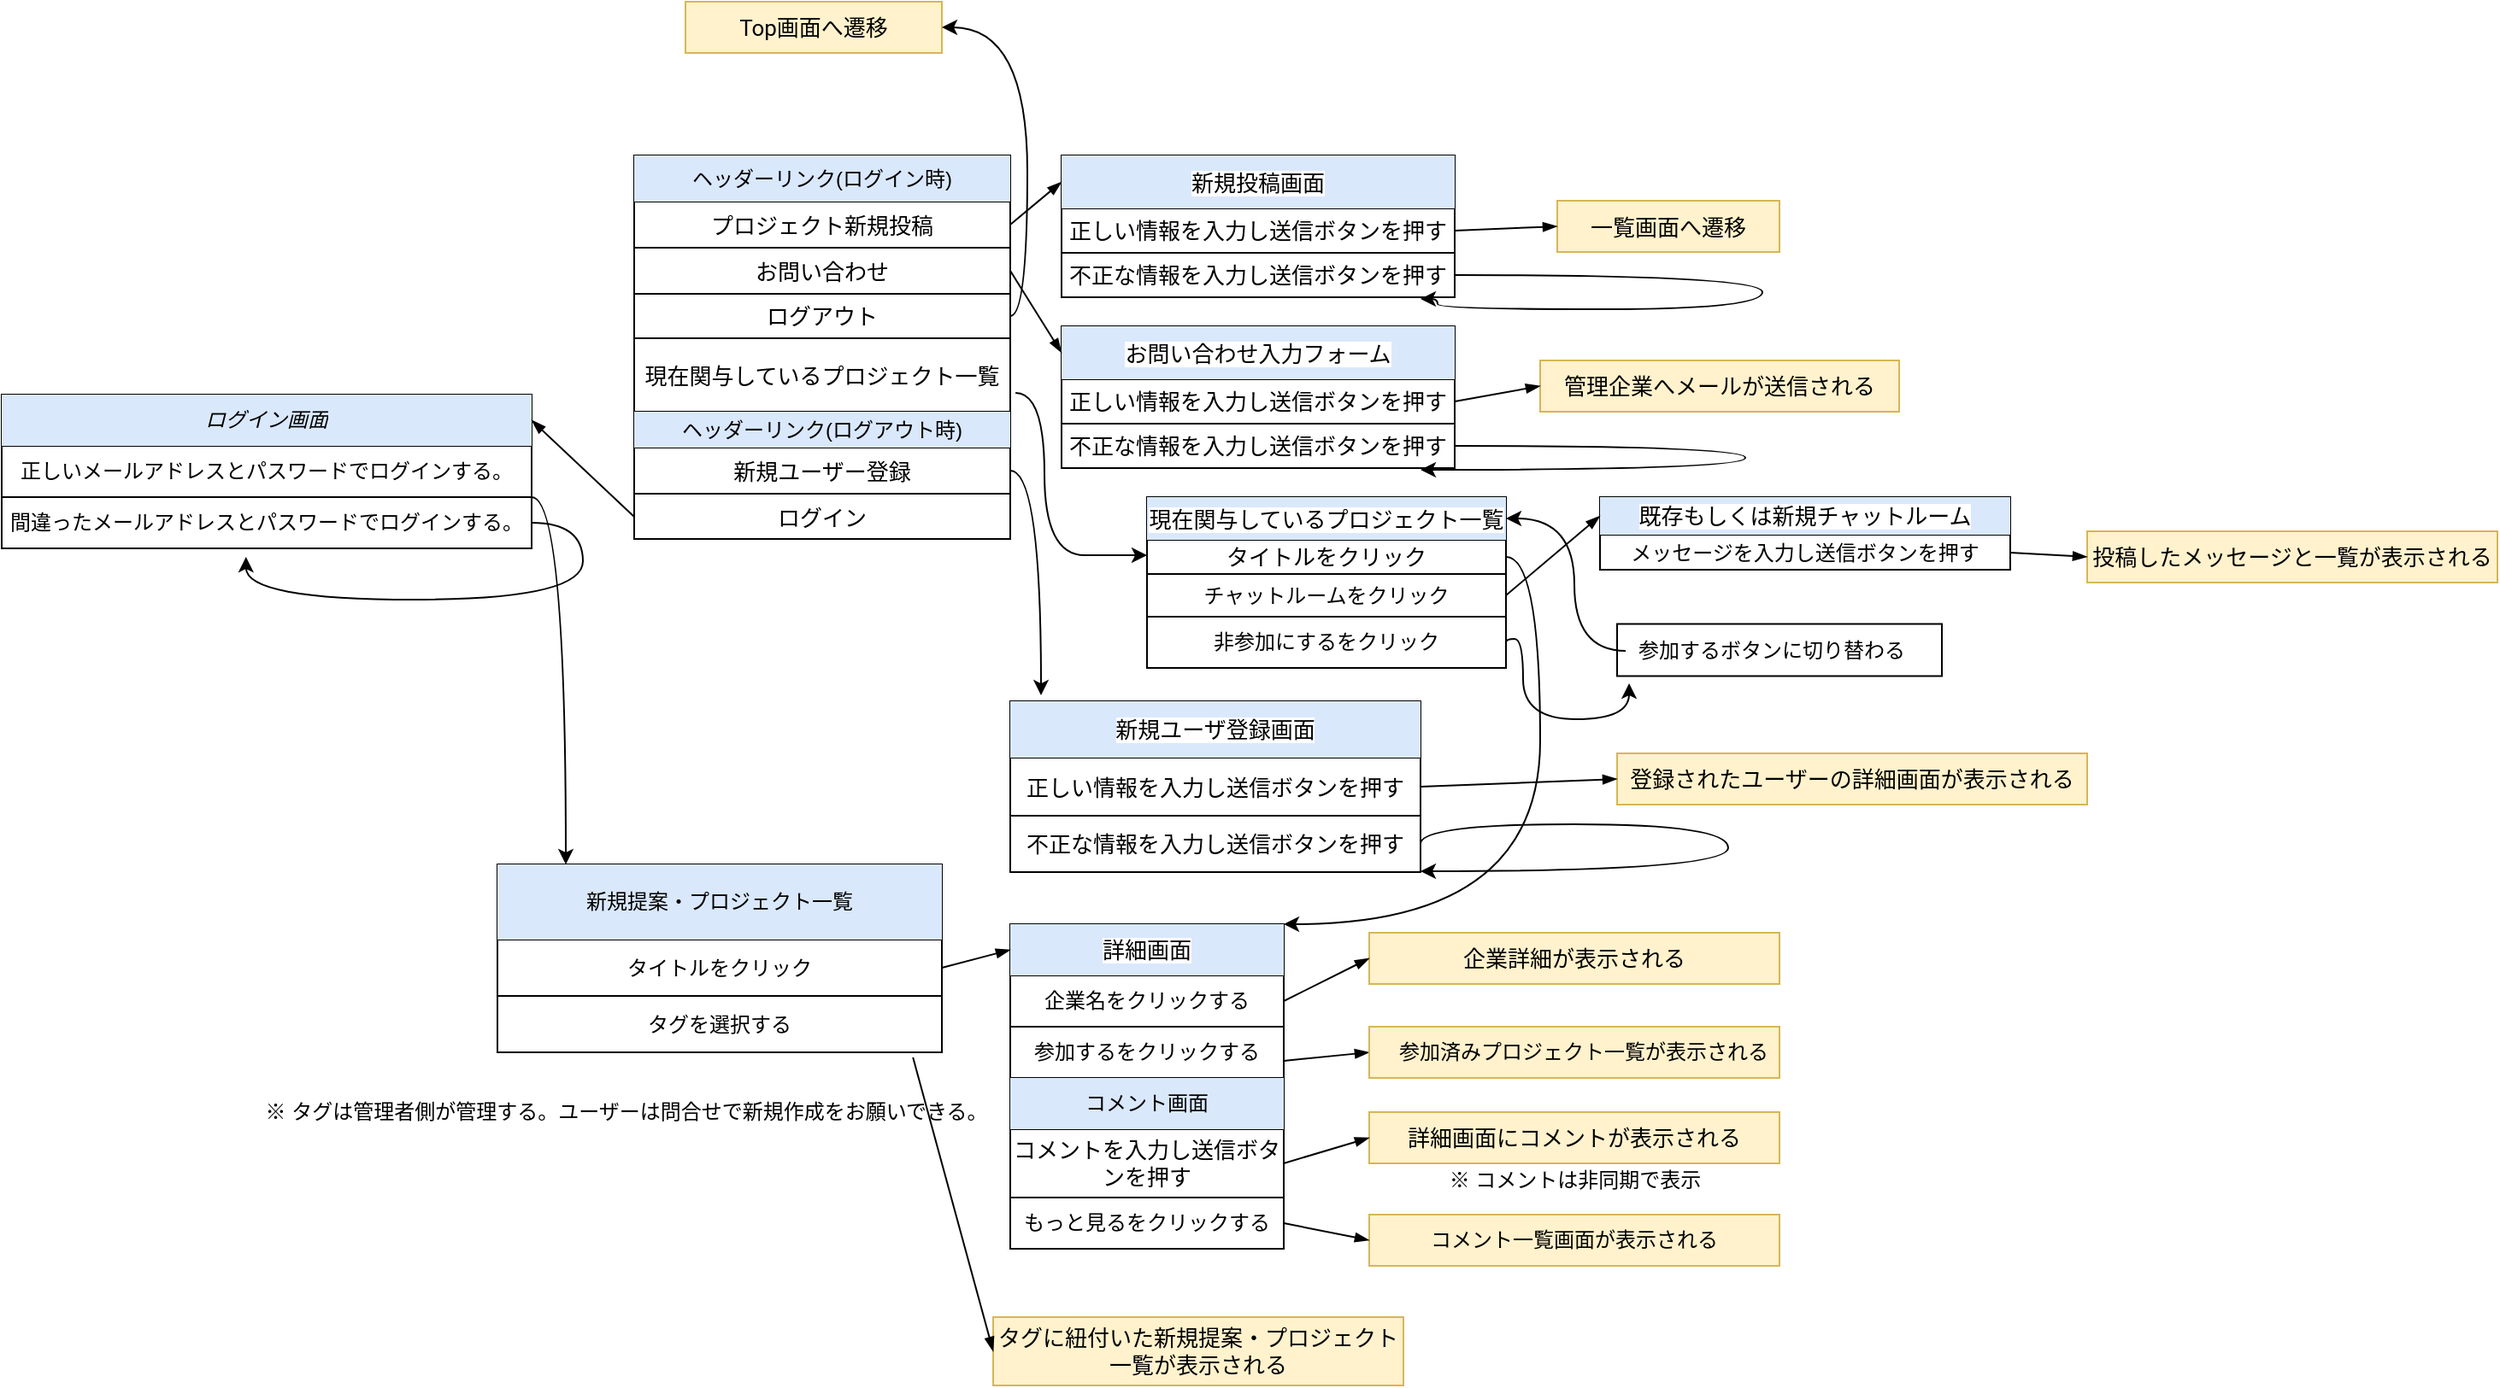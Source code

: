 <mxfile version="14.4.2" type="github" pages="3">
  <diagram id="C5RBs43oDa-KdzZeNtuy" name="画面遷移図">
    <mxGraphModel dx="694" dy="468" grid="1" gridSize="10" guides="1" tooltips="1" connect="1" arrows="1" fold="1" page="1" pageScale="1" pageWidth="1654" pageHeight="1169" math="0" shadow="0">
      <root>
        <mxCell id="WIyWlLk6GJQsqaUBKTNV-0" />
        <mxCell id="WIyWlLk6GJQsqaUBKTNV-1" parent="WIyWlLk6GJQsqaUBKTNV-0" />
        <mxCell id="BrCqYyokKNF17bQJozhL-0" value="" style="shape=table;html=1;whiteSpace=wrap;startSize=0;container=1;collapsible=0;childLayout=tableLayout;" parent="WIyWlLk6GJQsqaUBKTNV-1" vertex="1">
          <mxGeometry x="1115" y="524.25" width="190" height="30.5" as="geometry" />
        </mxCell>
        <mxCell id="BrCqYyokKNF17bQJozhL-1" value="" style="shape=partialRectangle;html=1;whiteSpace=wrap;collapsible=0;dropTarget=0;pointerEvents=0;fillColor=none;top=0;left=0;bottom=0;right=0;points=[[0,0.5],[1,0.5]];portConstraint=eastwest;" parent="BrCqYyokKNF17bQJozhL-0" vertex="1">
          <mxGeometry width="190" height="31" as="geometry" />
        </mxCell>
        <mxCell id="BrCqYyokKNF17bQJozhL-2" value="" style="shape=partialRectangle;html=1;whiteSpace=wrap;connectable=0;overflow=hidden;fillColor=none;top=0;left=0;bottom=0;right=0;" parent="BrCqYyokKNF17bQJozhL-1" vertex="1">
          <mxGeometry width="190" height="31" as="geometry" />
        </mxCell>
        <mxCell id="aL4d4vG_SEdJMuqijJNs-0" value="" style="edgeStyle=orthogonalEdgeStyle;orthogonalLoop=1;jettySize=auto;html=1;curved=1;" parent="WIyWlLk6GJQsqaUBKTNV-1" source="aL4d4vG_SEdJMuqijJNs-1" target="aL4d4vG_SEdJMuqijJNs-9" edge="1">
          <mxGeometry relative="1" as="geometry">
            <Array as="points">
              <mxPoint x="500" y="450" />
              <mxPoint x="500" y="690" />
              <mxPoint x="590" y="690" />
            </Array>
          </mxGeometry>
        </mxCell>
        <mxCell id="aL4d4vG_SEdJMuqijJNs-1" value="" style="shape=table;html=1;whiteSpace=wrap;startSize=0;container=1;collapsible=0;childLayout=tableLayout;" parent="WIyWlLk6GJQsqaUBKTNV-1" vertex="1">
          <mxGeometry x="170" y="390" width="310" height="90" as="geometry" />
        </mxCell>
        <mxCell id="aL4d4vG_SEdJMuqijJNs-2" value="" style="shape=partialRectangle;html=1;whiteSpace=wrap;collapsible=0;dropTarget=0;pointerEvents=0;fillColor=none;top=0;left=0;bottom=0;right=0;points=[[0,0.5],[1,0.5]];portConstraint=eastwest;" parent="aL4d4vG_SEdJMuqijJNs-1" vertex="1">
          <mxGeometry width="310" height="30" as="geometry" />
        </mxCell>
        <mxCell id="aL4d4vG_SEdJMuqijJNs-3" value="&lt;span style=&quot;font-style: italic&quot;&gt;ログイン画面&lt;/span&gt;" style="shape=partialRectangle;html=1;whiteSpace=wrap;connectable=0;overflow=hidden;fillColor=#dae8fc;top=0;left=0;bottom=0;right=0;strokeColor=#6c8ebf;" parent="aL4d4vG_SEdJMuqijJNs-2" vertex="1">
          <mxGeometry width="310" height="30" as="geometry" />
        </mxCell>
        <mxCell id="aL4d4vG_SEdJMuqijJNs-4" value="" style="shape=partialRectangle;html=1;whiteSpace=wrap;collapsible=0;dropTarget=0;pointerEvents=0;fillColor=none;top=0;left=0;bottom=0;right=0;points=[[0,0.5],[1,0.5]];portConstraint=eastwest;" parent="aL4d4vG_SEdJMuqijJNs-1" vertex="1">
          <mxGeometry y="30" width="310" height="30" as="geometry" />
        </mxCell>
        <mxCell id="aL4d4vG_SEdJMuqijJNs-5" value="&lt;span style=&quot;text-align: left&quot;&gt;正しいメールアドレスとパスワードでログインする。&lt;/span&gt;" style="shape=partialRectangle;html=1;whiteSpace=wrap;connectable=0;overflow=hidden;fillColor=none;top=0;left=0;bottom=0;right=0;" parent="aL4d4vG_SEdJMuqijJNs-4" vertex="1">
          <mxGeometry width="310" height="30" as="geometry" />
        </mxCell>
        <mxCell id="aL4d4vG_SEdJMuqijJNs-6" value="" style="shape=partialRectangle;html=1;whiteSpace=wrap;collapsible=0;dropTarget=0;pointerEvents=0;fillColor=none;top=0;left=0;bottom=0;right=0;points=[[0,0.5],[1,0.5]];portConstraint=eastwest;" parent="aL4d4vG_SEdJMuqijJNs-1" vertex="1">
          <mxGeometry y="60" width="310" height="30" as="geometry" />
        </mxCell>
        <mxCell id="aL4d4vG_SEdJMuqijJNs-7" value="&lt;span style=&quot;text-align: left&quot;&gt;間違ったメールアドレスとパスワードでログインする。&lt;/span&gt;" style="shape=partialRectangle;html=1;whiteSpace=wrap;connectable=0;overflow=hidden;fillColor=none;top=0;left=0;bottom=0;right=0;" parent="aL4d4vG_SEdJMuqijJNs-6" vertex="1">
          <mxGeometry width="310" height="30" as="geometry" />
        </mxCell>
        <mxCell id="aL4d4vG_SEdJMuqijJNs-8" style="edgeStyle=orthogonalEdgeStyle;orthogonalLoop=1;jettySize=auto;html=1;exitX=1;exitY=0.5;exitDx=0;exitDy=0;entryX=0.461;entryY=1.167;entryDx=0;entryDy=0;entryPerimeter=0;curved=1;" parent="aL4d4vG_SEdJMuqijJNs-1" source="aL4d4vG_SEdJMuqijJNs-6" target="aL4d4vG_SEdJMuqijJNs-6" edge="1">
          <mxGeometry relative="1" as="geometry">
            <mxPoint x="380" y="210" as="targetPoint" />
            <Array as="points">
              <mxPoint x="340" y="75" />
              <mxPoint x="340" y="120" />
              <mxPoint x="143" y="120" />
            </Array>
          </mxGeometry>
        </mxCell>
        <mxCell id="aL4d4vG_SEdJMuqijJNs-9" value="" style="shape=table;html=1;whiteSpace=wrap;startSize=0;container=1;collapsible=0;childLayout=tableLayout;" parent="WIyWlLk6GJQsqaUBKTNV-1" vertex="1">
          <mxGeometry x="460" y="665" width="260" height="110" as="geometry" />
        </mxCell>
        <mxCell id="aL4d4vG_SEdJMuqijJNs-10" value="" style="shape=partialRectangle;html=1;whiteSpace=wrap;collapsible=0;dropTarget=0;pointerEvents=0;fillColor=none;top=0;left=0;bottom=0;right=0;points=[[0,0.5],[1,0.5]];portConstraint=eastwest;" parent="aL4d4vG_SEdJMuqijJNs-9" vertex="1">
          <mxGeometry width="260" height="44" as="geometry" />
        </mxCell>
        <mxCell id="aL4d4vG_SEdJMuqijJNs-11" value="&lt;span&gt;新規提案・プロジェクト一覧&lt;/span&gt;" style="shape=partialRectangle;html=1;whiteSpace=wrap;connectable=0;overflow=hidden;fillColor=#dae8fc;top=0;left=0;bottom=0;right=0;fontStyle=0;strokeColor=#6c8ebf;" parent="aL4d4vG_SEdJMuqijJNs-10" vertex="1">
          <mxGeometry width="260" height="44" as="geometry" />
        </mxCell>
        <mxCell id="aL4d4vG_SEdJMuqijJNs-12" value="" style="shape=partialRectangle;html=1;whiteSpace=wrap;collapsible=0;dropTarget=0;pointerEvents=0;fillColor=none;top=0;left=0;bottom=0;right=0;points=[[0,0.5],[1,0.5]];portConstraint=eastwest;" parent="aL4d4vG_SEdJMuqijJNs-9" vertex="1">
          <mxGeometry y="44" width="260" height="33" as="geometry" />
        </mxCell>
        <mxCell id="aL4d4vG_SEdJMuqijJNs-13" value="&lt;div style=&quot;text-align: left&quot;&gt;&lt;span&gt;タイトルをクリック&lt;/span&gt;&lt;/div&gt;" style="shape=partialRectangle;html=1;whiteSpace=wrap;connectable=0;overflow=hidden;fillColor=none;top=0;left=0;bottom=0;right=0;" parent="aL4d4vG_SEdJMuqijJNs-12" vertex="1">
          <mxGeometry width="260" height="33" as="geometry" />
        </mxCell>
        <mxCell id="aL4d4vG_SEdJMuqijJNs-14" value="" style="shape=partialRectangle;html=1;whiteSpace=wrap;collapsible=0;dropTarget=0;pointerEvents=0;fillColor=none;top=0;left=0;bottom=0;right=0;points=[[0,0.5],[1,0.5]];portConstraint=eastwest;" parent="aL4d4vG_SEdJMuqijJNs-9" vertex="1">
          <mxGeometry y="77" width="260" height="33" as="geometry" />
        </mxCell>
        <mxCell id="aL4d4vG_SEdJMuqijJNs-15" value="&lt;div style=&quot;text-align: left&quot;&gt;&lt;span&gt;タグを選択する&lt;/span&gt;&lt;/div&gt;" style="shape=partialRectangle;html=1;whiteSpace=wrap;connectable=0;overflow=hidden;fillColor=none;top=0;left=0;bottom=0;right=0;" parent="aL4d4vG_SEdJMuqijJNs-14" vertex="1">
          <mxGeometry width="260" height="33" as="geometry" />
        </mxCell>
        <mxCell id="aL4d4vG_SEdJMuqijJNs-16" value="" style="shape=table;html=1;whiteSpace=wrap;startSize=0;container=1;collapsible=0;childLayout=tableLayout;" parent="WIyWlLk6GJQsqaUBKTNV-1" vertex="1">
          <mxGeometry x="760" y="700" width="160" height="190" as="geometry" />
        </mxCell>
        <mxCell id="aL4d4vG_SEdJMuqijJNs-17" value="" style="shape=partialRectangle;html=1;whiteSpace=wrap;collapsible=0;dropTarget=0;pointerEvents=0;fillColor=none;top=0;left=0;bottom=0;right=0;points=[[0,0.5],[1,0.5]];portConstraint=eastwest;" parent="aL4d4vG_SEdJMuqijJNs-16" vertex="1">
          <mxGeometry width="160" height="30" as="geometry" />
        </mxCell>
        <mxCell id="aL4d4vG_SEdJMuqijJNs-18" value="&lt;span style=&quot;font-family: &amp;#34;roboto&amp;#34; , &amp;#34;robotodraft&amp;#34; , &amp;#34;helvetica&amp;#34; , &amp;#34;arial&amp;#34; , sans-serif ; font-size: 13px ; background-color: rgb(255 , 255 , 255)&quot;&gt;詳細画面&lt;/span&gt;" style="shape=partialRectangle;html=1;whiteSpace=wrap;connectable=0;overflow=hidden;fillColor=#dae8fc;top=0;left=0;bottom=0;right=0;strokeColor=#6c8ebf;" parent="aL4d4vG_SEdJMuqijJNs-17" vertex="1">
          <mxGeometry width="160" height="30" as="geometry" />
        </mxCell>
        <mxCell id="aL4d4vG_SEdJMuqijJNs-19" value="" style="shape=partialRectangle;html=1;whiteSpace=wrap;collapsible=0;dropTarget=0;pointerEvents=0;fillColor=none;top=0;left=0;bottom=0;right=0;points=[[0,0.5],[1,0.5]];portConstraint=eastwest;" parent="aL4d4vG_SEdJMuqijJNs-16" vertex="1">
          <mxGeometry y="30" width="160" height="30" as="geometry" />
        </mxCell>
        <mxCell id="aL4d4vG_SEdJMuqijJNs-20" value="企業名をクリックする" style="shape=partialRectangle;html=1;whiteSpace=wrap;connectable=0;overflow=hidden;fillColor=none;top=0;left=0;bottom=0;right=0;" parent="aL4d4vG_SEdJMuqijJNs-19" vertex="1">
          <mxGeometry width="160" height="30" as="geometry" />
        </mxCell>
        <mxCell id="9sWYosas5AgW0Uu0xi2V-0" style="shape=partialRectangle;html=1;whiteSpace=wrap;collapsible=0;dropTarget=0;pointerEvents=0;fillColor=none;top=0;left=0;bottom=0;right=0;points=[[0,0.5],[1,0.5]];portConstraint=eastwest;" parent="aL4d4vG_SEdJMuqijJNs-16" vertex="1">
          <mxGeometry y="60" width="160" height="30" as="geometry" />
        </mxCell>
        <mxCell id="9sWYosas5AgW0Uu0xi2V-1" value="参加するをクリックする" style="shape=partialRectangle;html=1;whiteSpace=wrap;connectable=0;overflow=hidden;fillColor=none;top=0;left=0;bottom=0;right=0;" parent="9sWYosas5AgW0Uu0xi2V-0" vertex="1">
          <mxGeometry width="160" height="30" as="geometry" />
        </mxCell>
        <mxCell id="aL4d4vG_SEdJMuqijJNs-135" style="shape=partialRectangle;html=1;whiteSpace=wrap;collapsible=0;dropTarget=0;pointerEvents=0;fillColor=none;top=0;left=0;bottom=0;right=0;points=[[0,0.5],[1,0.5]];portConstraint=eastwest;" parent="aL4d4vG_SEdJMuqijJNs-16" vertex="1">
          <mxGeometry y="90" width="160" height="30" as="geometry" />
        </mxCell>
        <mxCell id="aL4d4vG_SEdJMuqijJNs-136" value="コメント画面" style="shape=partialRectangle;html=1;whiteSpace=wrap;connectable=0;overflow=hidden;fillColor=#dae8fc;top=0;left=0;bottom=0;right=0;strokeColor=#6c8ebf;" parent="aL4d4vG_SEdJMuqijJNs-135" vertex="1">
          <mxGeometry width="160" height="30" as="geometry" />
        </mxCell>
        <mxCell id="aL4d4vG_SEdJMuqijJNs-121" style="shape=partialRectangle;html=1;whiteSpace=wrap;collapsible=0;dropTarget=0;pointerEvents=0;fillColor=none;top=0;left=0;bottom=0;right=0;points=[[0,0.5],[1,0.5]];portConstraint=eastwest;" parent="aL4d4vG_SEdJMuqijJNs-16" vertex="1">
          <mxGeometry y="120" width="160" height="40" as="geometry" />
        </mxCell>
        <mxCell id="aL4d4vG_SEdJMuqijJNs-122" value="&lt;span style=&quot;color: rgb(0 , 0 , 0) ; font-style: normal ; font-weight: 400 ; letter-spacing: normal ; text-align: center ; text-indent: 0px ; text-transform: none ; word-spacing: 0px ; font-family: &amp;#34;roboto&amp;#34; , &amp;#34;robotodraft&amp;#34; , &amp;#34;helvetica&amp;#34; , &amp;#34;arial&amp;#34; , sans-serif ; font-size: 13px ; background-color: rgb(255 , 255 , 255)&quot;&gt;コメントを入力し送信&lt;/span&gt;&lt;span style=&quot;color: rgb(0 , 0 , 0) ; font-style: normal ; font-weight: 400 ; letter-spacing: normal ; text-align: center ; text-indent: 0px ; text-transform: none ; word-spacing: 0px ; font-family: &amp;#34;roboto&amp;#34; , &amp;#34;robotodraft&amp;#34; , &amp;#34;helvetica&amp;#34; , &amp;#34;arial&amp;#34; , sans-serif ; font-size: 13px ; background-color: rgb(255 , 255 , 255)&quot;&gt;ボタンを押す&lt;/span&gt;" style="shape=partialRectangle;html=1;whiteSpace=wrap;connectable=0;overflow=hidden;fillColor=none;top=0;left=0;bottom=0;right=0;" parent="aL4d4vG_SEdJMuqijJNs-121" vertex="1">
          <mxGeometry width="160" height="40" as="geometry" />
        </mxCell>
        <mxCell id="aL4d4vG_SEdJMuqijJNs-127" style="shape=partialRectangle;html=1;whiteSpace=wrap;collapsible=0;dropTarget=0;pointerEvents=0;fillColor=none;top=0;left=0;bottom=0;right=0;points=[[0,0.5],[1,0.5]];portConstraint=eastwest;" parent="aL4d4vG_SEdJMuqijJNs-16" vertex="1">
          <mxGeometry y="160" width="160" height="30" as="geometry" />
        </mxCell>
        <mxCell id="aL4d4vG_SEdJMuqijJNs-128" value="もっと見るをクリックする" style="shape=partialRectangle;html=1;whiteSpace=wrap;connectable=0;overflow=hidden;fillColor=none;top=0;left=0;bottom=0;right=0;" parent="aL4d4vG_SEdJMuqijJNs-127" vertex="1">
          <mxGeometry width="160" height="30" as="geometry" />
        </mxCell>
        <mxCell id="aL4d4vG_SEdJMuqijJNs-31" value="" style="shape=table;html=1;whiteSpace=wrap;startSize=0;container=1;collapsible=0;childLayout=tableLayout;fillColor=#fff2cc;strokeColor=#d6b656;" parent="WIyWlLk6GJQsqaUBKTNV-1" vertex="1">
          <mxGeometry x="970" y="810" width="240" height="30" as="geometry" />
        </mxCell>
        <mxCell id="aL4d4vG_SEdJMuqijJNs-32" value="" style="shape=partialRectangle;html=1;whiteSpace=wrap;collapsible=0;dropTarget=0;pointerEvents=0;fillColor=none;top=0;left=0;bottom=0;right=0;points=[[0,0.5],[1,0.5]];portConstraint=eastwest;" parent="aL4d4vG_SEdJMuqijJNs-31" vertex="1">
          <mxGeometry width="240" height="30" as="geometry" />
        </mxCell>
        <mxCell id="aL4d4vG_SEdJMuqijJNs-33" value="&lt;span style=&quot;font-family: &amp;#34;roboto&amp;#34; , &amp;#34;robotodraft&amp;#34; , &amp;#34;helvetica&amp;#34; , &amp;#34;arial&amp;#34; , sans-serif ; font-size: 13px ; background-color: rgb(255 , 242 , 204)&quot;&gt;詳細画面にコメントが表示される&lt;/span&gt;" style="shape=partialRectangle;html=1;whiteSpace=wrap;connectable=0;overflow=hidden;fillColor=none;top=0;left=0;bottom=0;right=0;" parent="aL4d4vG_SEdJMuqijJNs-32" vertex="1">
          <mxGeometry width="240" height="30" as="geometry" />
        </mxCell>
        <mxCell id="aL4d4vG_SEdJMuqijJNs-34" value="" style="shape=table;html=1;whiteSpace=wrap;startSize=0;container=1;collapsible=0;childLayout=tableLayout;" parent="WIyWlLk6GJQsqaUBKTNV-1" vertex="1">
          <mxGeometry x="540" y="250" width="220" height="150" as="geometry" />
        </mxCell>
        <mxCell id="aL4d4vG_SEdJMuqijJNs-35" value="" style="shape=partialRectangle;html=1;whiteSpace=wrap;collapsible=0;dropTarget=0;pointerEvents=0;fillColor=none;top=0;left=0;bottom=0;right=0;points=[[0,0.5],[1,0.5]];portConstraint=eastwest;" parent="aL4d4vG_SEdJMuqijJNs-34" vertex="1">
          <mxGeometry width="220" height="27" as="geometry" />
        </mxCell>
        <mxCell id="aL4d4vG_SEdJMuqijJNs-36" value="ヘッダーリンク(ログイン時)" style="shape=partialRectangle;html=1;whiteSpace=wrap;connectable=0;overflow=hidden;fillColor=#dae8fc;top=0;left=0;bottom=0;right=0;strokeColor=#6c8ebf;" parent="aL4d4vG_SEdJMuqijJNs-35" vertex="1">
          <mxGeometry width="220" height="27" as="geometry" />
        </mxCell>
        <mxCell id="aL4d4vG_SEdJMuqijJNs-37" value="" style="shape=partialRectangle;html=1;whiteSpace=wrap;collapsible=0;dropTarget=0;pointerEvents=0;fillColor=none;top=0;left=0;bottom=0;right=0;points=[[0,0.5],[1,0.5]];portConstraint=eastwest;" parent="aL4d4vG_SEdJMuqijJNs-34" vertex="1">
          <mxGeometry y="27" width="220" height="27" as="geometry" />
        </mxCell>
        <mxCell id="aL4d4vG_SEdJMuqijJNs-38" value="&lt;span style=&quot;font-family: &amp;#34;roboto&amp;#34; , &amp;#34;robotodraft&amp;#34; , &amp;#34;helvetica&amp;#34; , &amp;#34;arial&amp;#34; , sans-serif ; font-size: 13px ; background-color: rgb(255 , 255 , 255)&quot;&gt;プロジェクト新規投稿&lt;/span&gt;" style="shape=partialRectangle;html=1;whiteSpace=wrap;connectable=0;overflow=hidden;fillColor=none;top=0;left=0;bottom=0;right=0;" parent="aL4d4vG_SEdJMuqijJNs-37" vertex="1">
          <mxGeometry width="220" height="27" as="geometry" />
        </mxCell>
        <mxCell id="aL4d4vG_SEdJMuqijJNs-39" value="" style="shape=partialRectangle;html=1;whiteSpace=wrap;collapsible=0;dropTarget=0;pointerEvents=0;fillColor=none;top=0;left=0;bottom=0;right=0;points=[[0,0.5],[1,0.5]];portConstraint=eastwest;" parent="aL4d4vG_SEdJMuqijJNs-34" vertex="1">
          <mxGeometry y="54" width="220" height="27" as="geometry" />
        </mxCell>
        <mxCell id="aL4d4vG_SEdJMuqijJNs-40" value="&lt;span style=&quot;font-family: &amp;#34;roboto&amp;#34; , &amp;#34;robotodraft&amp;#34; , &amp;#34;helvetica&amp;#34; , &amp;#34;arial&amp;#34; , sans-serif ; font-size: 13px ; background-color: rgb(255 , 255 , 255)&quot;&gt;お問い合わせ&lt;/span&gt;" style="shape=partialRectangle;html=1;whiteSpace=wrap;connectable=0;overflow=hidden;fillColor=none;top=0;left=0;bottom=0;right=0;" parent="aL4d4vG_SEdJMuqijJNs-39" vertex="1">
          <mxGeometry width="220" height="27" as="geometry" />
        </mxCell>
        <mxCell id="aL4d4vG_SEdJMuqijJNs-41" style="shape=partialRectangle;html=1;whiteSpace=wrap;collapsible=0;dropTarget=0;pointerEvents=0;fillColor=none;top=0;left=0;bottom=0;right=0;points=[[0,0.5],[1,0.5]];portConstraint=eastwest;" parent="aL4d4vG_SEdJMuqijJNs-34" vertex="1">
          <mxGeometry y="81" width="220" height="26" as="geometry" />
        </mxCell>
        <mxCell id="aL4d4vG_SEdJMuqijJNs-42" value="&lt;span style=&quot;font-family: &amp;#34;roboto&amp;#34; , &amp;#34;robotodraft&amp;#34; , &amp;#34;helvetica&amp;#34; , &amp;#34;arial&amp;#34; , sans-serif ; font-size: 13px ; background-color: rgb(255 , 255 , 255)&quot;&gt;ログアウト&lt;/span&gt;" style="shape=partialRectangle;html=1;whiteSpace=wrap;connectable=0;overflow=hidden;fillColor=none;top=0;left=0;bottom=0;right=0;" parent="aL4d4vG_SEdJMuqijJNs-41" vertex="1">
          <mxGeometry width="220" height="26" as="geometry" />
        </mxCell>
        <mxCell id="aL4d4vG_SEdJMuqijJNs-43" style="shape=partialRectangle;html=1;whiteSpace=wrap;collapsible=0;dropTarget=0;pointerEvents=0;fillColor=none;top=0;left=0;bottom=0;right=0;points=[[0,0.5],[1,0.5]];portConstraint=eastwest;" parent="aL4d4vG_SEdJMuqijJNs-34" vertex="1">
          <mxGeometry y="107" width="220" height="43" as="geometry" />
        </mxCell>
        <mxCell id="aL4d4vG_SEdJMuqijJNs-44" value="&lt;span style=&quot;font-family: &amp;#34;roboto&amp;#34; , &amp;#34;robotodraft&amp;#34; , &amp;#34;helvetica&amp;#34; , &amp;#34;arial&amp;#34; , sans-serif ; font-size: 13px ; background-color: rgb(255 , 255 , 255)&quot;&gt;現在関与しているプロジェクト一覧&lt;/span&gt;&lt;span style=&quot;font-family: &amp;#34;roboto&amp;#34; , &amp;#34;robotodraft&amp;#34; , &amp;#34;helvetica&amp;#34; , &amp;#34;arial&amp;#34; , sans-serif ; font-size: 13px ; background-color: rgb(255 , 255 , 255)&quot;&gt;&lt;br&gt;&lt;/span&gt;" style="shape=partialRectangle;html=1;whiteSpace=wrap;connectable=0;overflow=hidden;fillColor=none;top=0;left=0;bottom=0;right=0;strokeWidth=4;" parent="aL4d4vG_SEdJMuqijJNs-43" vertex="1">
          <mxGeometry width="220" height="43" as="geometry" />
        </mxCell>
        <mxCell id="aL4d4vG_SEdJMuqijJNs-45" value="" style="shape=table;html=1;whiteSpace=wrap;startSize=0;container=1;collapsible=0;childLayout=tableLayout;" parent="WIyWlLk6GJQsqaUBKTNV-1" vertex="1">
          <mxGeometry x="790" y="250" width="230" height="83" as="geometry" />
        </mxCell>
        <mxCell id="aL4d4vG_SEdJMuqijJNs-46" value="" style="shape=partialRectangle;html=1;whiteSpace=wrap;collapsible=0;dropTarget=0;pointerEvents=0;fillColor=none;top=0;left=0;bottom=0;right=0;points=[[0,0.5],[1,0.5]];portConstraint=eastwest;" parent="aL4d4vG_SEdJMuqijJNs-45" vertex="1">
          <mxGeometry width="230" height="31" as="geometry" />
        </mxCell>
        <mxCell id="aL4d4vG_SEdJMuqijJNs-47" value="&lt;span style=&quot;font-family: &amp;#34;roboto&amp;#34; , &amp;#34;robotodraft&amp;#34; , &amp;#34;helvetica&amp;#34; , &amp;#34;arial&amp;#34; , sans-serif ; font-size: 13px ; background-color: rgb(255 , 255 , 255)&quot;&gt;新規投稿画面&lt;/span&gt;" style="shape=partialRectangle;html=1;whiteSpace=wrap;connectable=0;overflow=hidden;fillColor=#dae8fc;top=0;left=0;bottom=0;right=0;strokeColor=#6c8ebf;" parent="aL4d4vG_SEdJMuqijJNs-46" vertex="1">
          <mxGeometry width="230" height="31" as="geometry" />
        </mxCell>
        <mxCell id="aL4d4vG_SEdJMuqijJNs-48" value="" style="shape=partialRectangle;html=1;whiteSpace=wrap;collapsible=0;dropTarget=0;pointerEvents=0;fillColor=none;top=0;left=0;bottom=0;right=0;points=[[0,0.5],[1,0.5]];portConstraint=eastwest;" parent="aL4d4vG_SEdJMuqijJNs-45" vertex="1">
          <mxGeometry y="31" width="230" height="26" as="geometry" />
        </mxCell>
        <mxCell id="aL4d4vG_SEdJMuqijJNs-49" value="&lt;span style=&quot;font-family: &amp;#34;roboto&amp;#34; , &amp;#34;robotodraft&amp;#34; , &amp;#34;helvetica&amp;#34; , &amp;#34;arial&amp;#34; , sans-serif ; font-size: 13px ; background-color: rgb(255 , 255 , 255)&quot;&gt;正しい情報を入力し送信ボタンを押す&lt;/span&gt;" style="shape=partialRectangle;html=1;whiteSpace=wrap;connectable=0;overflow=hidden;fillColor=none;top=0;left=0;bottom=0;right=0;" parent="aL4d4vG_SEdJMuqijJNs-48" vertex="1">
          <mxGeometry width="230" height="26" as="geometry" />
        </mxCell>
        <mxCell id="aL4d4vG_SEdJMuqijJNs-50" style="shape=partialRectangle;html=1;whiteSpace=wrap;collapsible=0;dropTarget=0;pointerEvents=0;fillColor=none;top=0;left=0;bottom=0;right=0;points=[[0,0.5],[1,0.5]];portConstraint=eastwest;" parent="aL4d4vG_SEdJMuqijJNs-45" vertex="1">
          <mxGeometry y="57" width="230" height="26" as="geometry" />
        </mxCell>
        <mxCell id="aL4d4vG_SEdJMuqijJNs-51" value="&lt;span style=&quot;font-family: &amp;#34;roboto&amp;#34; , &amp;#34;robotodraft&amp;#34; , &amp;#34;helvetica&amp;#34; , &amp;#34;arial&amp;#34; , sans-serif ; font-size: 13px ; background-color: rgb(255 , 255 , 255)&quot;&gt;不正な情報を入力し送信ボタンを押す&lt;/span&gt;" style="shape=partialRectangle;html=1;whiteSpace=wrap;connectable=0;overflow=hidden;fillColor=none;top=0;left=0;bottom=0;right=0;" parent="aL4d4vG_SEdJMuqijJNs-50" vertex="1">
          <mxGeometry width="230" height="26" as="geometry" />
        </mxCell>
        <mxCell id="aL4d4vG_SEdJMuqijJNs-52" value="" style="shape=table;html=1;whiteSpace=wrap;startSize=0;container=1;collapsible=0;childLayout=tableLayout;fillColor=#fff2cc;strokeColor=#d6b656;" parent="WIyWlLk6GJQsqaUBKTNV-1" vertex="1">
          <mxGeometry x="1080" y="276.5" width="130" height="30" as="geometry" />
        </mxCell>
        <mxCell id="aL4d4vG_SEdJMuqijJNs-53" value="" style="shape=partialRectangle;html=1;whiteSpace=wrap;collapsible=0;dropTarget=0;pointerEvents=0;fillColor=none;top=0;left=0;bottom=0;right=0;points=[[0,0.5],[1,0.5]];portConstraint=eastwest;" parent="aL4d4vG_SEdJMuqijJNs-52" vertex="1">
          <mxGeometry width="130" height="30" as="geometry" />
        </mxCell>
        <mxCell id="aL4d4vG_SEdJMuqijJNs-54" value="&lt;span style=&quot;font-family: &amp;#34;roboto&amp;#34; , &amp;#34;robotodraft&amp;#34; , &amp;#34;helvetica&amp;#34; , &amp;#34;arial&amp;#34; , sans-serif ; font-size: 13px ; background-color: rgb(255 , 242 , 204)&quot;&gt;一覧画面へ遷移&lt;/span&gt;" style="shape=partialRectangle;html=1;whiteSpace=wrap;connectable=0;overflow=hidden;fillColor=none;top=0;left=0;bottom=0;right=0;" parent="aL4d4vG_SEdJMuqijJNs-53" vertex="1">
          <mxGeometry width="130" height="30" as="geometry" />
        </mxCell>
        <mxCell id="aL4d4vG_SEdJMuqijJNs-55" value="" style="shape=table;html=1;whiteSpace=wrap;startSize=0;container=1;collapsible=0;childLayout=tableLayout;" parent="WIyWlLk6GJQsqaUBKTNV-1" vertex="1">
          <mxGeometry x="790" y="350" width="230" height="83" as="geometry" />
        </mxCell>
        <mxCell id="aL4d4vG_SEdJMuqijJNs-56" value="" style="shape=partialRectangle;html=1;whiteSpace=wrap;collapsible=0;dropTarget=0;pointerEvents=0;fillColor=none;top=0;left=0;bottom=0;right=0;points=[[0,0.5],[1,0.5]];portConstraint=eastwest;" parent="aL4d4vG_SEdJMuqijJNs-55" vertex="1">
          <mxGeometry width="230" height="31" as="geometry" />
        </mxCell>
        <mxCell id="aL4d4vG_SEdJMuqijJNs-57" value="&lt;span style=&quot;font-family: &amp;#34;roboto&amp;#34; , &amp;#34;robotodraft&amp;#34; , &amp;#34;helvetica&amp;#34; , &amp;#34;arial&amp;#34; , sans-serif ; font-size: 13px ; background-color: rgb(255 , 255 , 255)&quot;&gt;お問い合わせ入力フォーム&lt;/span&gt;" style="shape=partialRectangle;html=1;whiteSpace=wrap;connectable=0;overflow=hidden;fillColor=#dae8fc;top=0;left=0;bottom=0;right=0;strokeColor=#6c8ebf;" parent="aL4d4vG_SEdJMuqijJNs-56" vertex="1">
          <mxGeometry width="230" height="31" as="geometry" />
        </mxCell>
        <mxCell id="aL4d4vG_SEdJMuqijJNs-58" value="" style="shape=partialRectangle;html=1;whiteSpace=wrap;collapsible=0;dropTarget=0;pointerEvents=0;fillColor=none;top=0;left=0;bottom=0;right=0;points=[[0,0.5],[1,0.5]];portConstraint=eastwest;" parent="aL4d4vG_SEdJMuqijJNs-55" vertex="1">
          <mxGeometry y="31" width="230" height="26" as="geometry" />
        </mxCell>
        <mxCell id="aL4d4vG_SEdJMuqijJNs-59" value="&lt;span style=&quot;font-family: &amp;#34;roboto&amp;#34; , &amp;#34;robotodraft&amp;#34; , &amp;#34;helvetica&amp;#34; , &amp;#34;arial&amp;#34; , sans-serif ; font-size: 13px ; background-color: rgb(255 , 255 , 255)&quot;&gt;正しい情報を入力し送信ボタンを押す&lt;/span&gt;" style="shape=partialRectangle;html=1;whiteSpace=wrap;connectable=0;overflow=hidden;fillColor=none;top=0;left=0;bottom=0;right=0;" parent="aL4d4vG_SEdJMuqijJNs-58" vertex="1">
          <mxGeometry width="230" height="26" as="geometry" />
        </mxCell>
        <mxCell id="aL4d4vG_SEdJMuqijJNs-60" style="shape=partialRectangle;html=1;whiteSpace=wrap;collapsible=0;dropTarget=0;pointerEvents=0;fillColor=none;top=0;left=0;bottom=0;right=0;points=[[0,0.5],[1,0.5]];portConstraint=eastwest;" parent="aL4d4vG_SEdJMuqijJNs-55" vertex="1">
          <mxGeometry y="57" width="230" height="26" as="geometry" />
        </mxCell>
        <mxCell id="aL4d4vG_SEdJMuqijJNs-61" value="&lt;span style=&quot;font-family: &amp;#34;roboto&amp;#34; , &amp;#34;robotodraft&amp;#34; , &amp;#34;helvetica&amp;#34; , &amp;#34;arial&amp;#34; , sans-serif ; font-size: 13px ; background-color: rgb(255 , 255 , 255)&quot;&gt;不正な情報を入力し送信ボタンを押す&lt;/span&gt;" style="shape=partialRectangle;html=1;whiteSpace=wrap;connectable=0;overflow=hidden;fillColor=none;top=0;left=0;bottom=0;right=0;" parent="aL4d4vG_SEdJMuqijJNs-60" vertex="1">
          <mxGeometry width="230" height="26" as="geometry" />
        </mxCell>
        <mxCell id="aL4d4vG_SEdJMuqijJNs-62" style="edgeStyle=orthogonalEdgeStyle;orthogonalLoop=1;jettySize=auto;html=1;exitX=1;exitY=0.5;exitDx=0;exitDy=0;exitPerimeter=0;curved=1;" parent="aL4d4vG_SEdJMuqijJNs-55" source="aL4d4vG_SEdJMuqijJNs-60" edge="1">
          <mxGeometry relative="1" as="geometry">
            <mxPoint x="240" y="70" as="sourcePoint" />
            <mxPoint x="210" y="84" as="targetPoint" />
            <Array as="points">
              <mxPoint x="400" y="70" />
              <mxPoint x="400" y="84" />
            </Array>
          </mxGeometry>
        </mxCell>
        <mxCell id="aL4d4vG_SEdJMuqijJNs-63" value="" style="shape=table;html=1;whiteSpace=wrap;startSize=0;container=1;collapsible=0;childLayout=tableLayout;fillColor=#fff2cc;strokeColor=#d6b656;" parent="WIyWlLk6GJQsqaUBKTNV-1" vertex="1">
          <mxGeometry x="1070" y="370" width="210" height="30" as="geometry" />
        </mxCell>
        <mxCell id="aL4d4vG_SEdJMuqijJNs-64" value="" style="shape=partialRectangle;html=1;whiteSpace=wrap;collapsible=0;dropTarget=0;pointerEvents=0;fillColor=none;top=0;left=0;bottom=0;right=0;points=[[0,0.5],[1,0.5]];portConstraint=eastwest;" parent="aL4d4vG_SEdJMuqijJNs-63" vertex="1">
          <mxGeometry width="210" height="30" as="geometry" />
        </mxCell>
        <mxCell id="aL4d4vG_SEdJMuqijJNs-65" value="&lt;span style=&quot;font-family: &amp;#34;roboto&amp;#34; , &amp;#34;robotodraft&amp;#34; , &amp;#34;helvetica&amp;#34; , &amp;#34;arial&amp;#34; , sans-serif ; font-size: 13px ; background-color: rgb(255 , 242 , 204)&quot;&gt;管理企業へメールが送信される&lt;/span&gt;" style="shape=partialRectangle;html=1;whiteSpace=wrap;connectable=0;overflow=hidden;fillColor=none;top=0;left=0;bottom=0;right=0;" parent="aL4d4vG_SEdJMuqijJNs-64" vertex="1">
          <mxGeometry width="210" height="30" as="geometry" />
        </mxCell>
        <mxCell id="aL4d4vG_SEdJMuqijJNs-66" value="" style="shape=table;html=1;whiteSpace=wrap;startSize=0;container=1;collapsible=0;childLayout=tableLayout;fillColor=#fff2cc;strokeColor=#d6b656;" parent="WIyWlLk6GJQsqaUBKTNV-1" vertex="1">
          <mxGeometry x="570" y="160" width="150" height="30" as="geometry" />
        </mxCell>
        <mxCell id="aL4d4vG_SEdJMuqijJNs-67" value="" style="shape=partialRectangle;html=1;whiteSpace=wrap;collapsible=0;dropTarget=0;pointerEvents=0;fillColor=none;top=0;left=0;bottom=0;right=0;points=[[0,0.5],[1,0.5]];portConstraint=eastwest;" parent="aL4d4vG_SEdJMuqijJNs-66" vertex="1">
          <mxGeometry width="150" height="30" as="geometry" />
        </mxCell>
        <mxCell id="aL4d4vG_SEdJMuqijJNs-68" value="&lt;span style=&quot;font-family: &amp;#34;roboto&amp;#34; , &amp;#34;robotodraft&amp;#34; , &amp;#34;helvetica&amp;#34; , &amp;#34;arial&amp;#34; , sans-serif ; font-size: 13px ; background-color: rgb(255 , 242 , 204)&quot;&gt;Top画面へ遷移&lt;/span&gt;" style="shape=partialRectangle;html=1;whiteSpace=wrap;connectable=0;overflow=hidden;fillColor=none;top=0;left=0;bottom=0;right=0;" parent="aL4d4vG_SEdJMuqijJNs-67" vertex="1">
          <mxGeometry width="150" height="30" as="geometry" />
        </mxCell>
        <mxCell id="aL4d4vG_SEdJMuqijJNs-69" style="edgeStyle=orthogonalEdgeStyle;orthogonalLoop=1;jettySize=auto;html=1;exitX=1;exitY=0.5;exitDx=0;exitDy=0;curved=1;" parent="WIyWlLk6GJQsqaUBKTNV-1" source="aL4d4vG_SEdJMuqijJNs-73" target="aL4d4vG_SEdJMuqijJNs-17" edge="1">
          <mxGeometry relative="1" as="geometry">
            <mxPoint x="1010" y="538" as="sourcePoint" />
            <mxPoint x="930" y="715" as="targetPoint" />
            <Array as="points">
              <mxPoint x="1070" y="485" />
              <mxPoint x="1070" y="700" />
            </Array>
          </mxGeometry>
        </mxCell>
        <mxCell id="aL4d4vG_SEdJMuqijJNs-70" value="" style="shape=table;html=1;whiteSpace=wrap;startSize=0;container=1;collapsible=0;childLayout=tableLayout;" parent="WIyWlLk6GJQsqaUBKTNV-1" vertex="1">
          <mxGeometry x="840" y="450" width="210" height="100" as="geometry" />
        </mxCell>
        <mxCell id="aL4d4vG_SEdJMuqijJNs-71" value="" style="shape=partialRectangle;html=1;whiteSpace=wrap;collapsible=0;dropTarget=0;pointerEvents=0;fillColor=none;top=0;left=0;bottom=0;right=0;points=[[0,0.5],[1,0.5]];portConstraint=eastwest;" parent="aL4d4vG_SEdJMuqijJNs-70" vertex="1">
          <mxGeometry width="210" height="25" as="geometry" />
        </mxCell>
        <mxCell id="aL4d4vG_SEdJMuqijJNs-72" value="&lt;meta charset=&quot;utf-8&quot;&gt;&lt;span style=&quot;color: rgb(0, 0, 0); font-family: roboto, robotodraft, helvetica, arial, sans-serif; font-size: 13px; font-style: normal; font-weight: 400; letter-spacing: normal; text-align: center; text-indent: 0px; text-transform: none; word-spacing: 0px; background-color: rgb(255, 255, 255); display: inline; float: none;&quot;&gt;現在関与しているプロジェクト一覧&lt;/span&gt;" style="shape=partialRectangle;html=1;whiteSpace=wrap;connectable=0;overflow=hidden;fillColor=#dae8fc;top=0;left=0;bottom=0;right=0;strokeColor=#6c8ebf;" parent="aL4d4vG_SEdJMuqijJNs-71" vertex="1">
          <mxGeometry width="210" height="25" as="geometry" />
        </mxCell>
        <mxCell id="aL4d4vG_SEdJMuqijJNs-73" style="shape=partialRectangle;html=1;whiteSpace=wrap;collapsible=0;dropTarget=0;pointerEvents=0;fillColor=none;top=0;left=0;bottom=0;right=0;points=[[0,0.5],[1,0.5]];portConstraint=eastwest;" parent="aL4d4vG_SEdJMuqijJNs-70" vertex="1">
          <mxGeometry y="25" width="210" height="20" as="geometry" />
        </mxCell>
        <mxCell id="aL4d4vG_SEdJMuqijJNs-74" value="&lt;meta charset=&quot;utf-8&quot;&gt;&lt;span style=&quot;color: rgb(0, 0, 0); font-family: roboto, robotodraft, helvetica, arial, sans-serif; font-size: 13px; font-style: normal; font-weight: 400; letter-spacing: normal; text-indent: 0px; text-transform: none; word-spacing: 0px; background-color: rgb(255, 255, 255); display: inline; float: none;&quot;&gt;タイトルをクリック&lt;/span&gt;" style="shape=partialRectangle;html=1;whiteSpace=wrap;connectable=0;overflow=hidden;fillColor=none;top=0;left=0;bottom=0;right=0;" parent="aL4d4vG_SEdJMuqijJNs-73" vertex="1">
          <mxGeometry width="210" height="20" as="geometry" />
        </mxCell>
        <mxCell id="aL4d4vG_SEdJMuqijJNs-140" style="shape=partialRectangle;html=1;whiteSpace=wrap;collapsible=0;dropTarget=0;pointerEvents=0;fillColor=none;top=0;left=0;bottom=0;right=0;points=[[0,0.5],[1,0.5]];portConstraint=eastwest;" parent="aL4d4vG_SEdJMuqijJNs-70" vertex="1">
          <mxGeometry y="45" width="210" height="25" as="geometry" />
        </mxCell>
        <mxCell id="aL4d4vG_SEdJMuqijJNs-141" value="チャットルームをクリック" style="shape=partialRectangle;html=1;whiteSpace=wrap;connectable=0;overflow=hidden;fillColor=none;top=0;left=0;bottom=0;right=0;" parent="aL4d4vG_SEdJMuqijJNs-140" vertex="1">
          <mxGeometry width="210" height="25" as="geometry" />
        </mxCell>
        <mxCell id="9sWYosas5AgW0Uu0xi2V-6" style="shape=partialRectangle;html=1;whiteSpace=wrap;collapsible=0;dropTarget=0;pointerEvents=0;fillColor=none;top=0;left=0;bottom=0;right=0;points=[[0,0.5],[1,0.5]];portConstraint=eastwest;" parent="aL4d4vG_SEdJMuqijJNs-70" vertex="1">
          <mxGeometry y="70" width="210" height="30" as="geometry" />
        </mxCell>
        <mxCell id="9sWYosas5AgW0Uu0xi2V-7" value="非参加にするをクリック" style="shape=partialRectangle;html=1;whiteSpace=wrap;connectable=0;overflow=hidden;fillColor=none;top=0;left=0;bottom=0;right=0;" parent="9sWYosas5AgW0Uu0xi2V-6" vertex="1">
          <mxGeometry width="210" height="30" as="geometry" />
        </mxCell>
        <mxCell id="aL4d4vG_SEdJMuqijJNs-82" value="" style="shape=table;html=1;whiteSpace=wrap;startSize=0;container=1;collapsible=0;childLayout=tableLayout;" parent="WIyWlLk6GJQsqaUBKTNV-1" vertex="1">
          <mxGeometry x="760" y="569.5" width="240" height="100" as="geometry" />
        </mxCell>
        <mxCell id="aL4d4vG_SEdJMuqijJNs-83" value="" style="shape=partialRectangle;html=1;whiteSpace=wrap;collapsible=0;dropTarget=0;pointerEvents=0;fillColor=none;top=0;left=0;bottom=0;right=0;points=[[0,0.5],[1,0.5]];portConstraint=eastwest;" parent="aL4d4vG_SEdJMuqijJNs-82" vertex="1">
          <mxGeometry width="240" height="33" as="geometry" />
        </mxCell>
        <mxCell id="aL4d4vG_SEdJMuqijJNs-84" value="&lt;span style=&quot;font-family: &amp;#34;roboto&amp;#34; , &amp;#34;robotodraft&amp;#34; , &amp;#34;helvetica&amp;#34; , &amp;#34;arial&amp;#34; , sans-serif ; font-size: 13px ; background-color: rgb(255 , 255 , 255)&quot;&gt;新規ユーザ登録画面&lt;/span&gt;" style="shape=partialRectangle;html=1;whiteSpace=wrap;connectable=0;overflow=hidden;fillColor=#dae8fc;top=0;left=0;bottom=0;right=0;strokeColor=#6c8ebf;" parent="aL4d4vG_SEdJMuqijJNs-83" vertex="1">
          <mxGeometry width="240" height="33" as="geometry" />
        </mxCell>
        <mxCell id="aL4d4vG_SEdJMuqijJNs-85" style="shape=partialRectangle;html=1;whiteSpace=wrap;collapsible=0;dropTarget=0;pointerEvents=0;fillColor=none;top=0;left=0;bottom=0;right=0;points=[[0,0.5],[1,0.5]];portConstraint=eastwest;" parent="aL4d4vG_SEdJMuqijJNs-82" vertex="1">
          <mxGeometry y="33" width="240" height="34" as="geometry" />
        </mxCell>
        <mxCell id="aL4d4vG_SEdJMuqijJNs-86" value="&lt;meta charset=&quot;utf-8&quot;&gt;&lt;span style=&quot;color: rgb(0, 0, 0); font-family: roboto, robotodraft, helvetica, arial, sans-serif; font-size: 13px; font-style: normal; font-weight: 400; letter-spacing: normal; text-indent: 0px; text-transform: none; word-spacing: 0px; background-color: rgb(255, 255, 255); display: inline; float: none;&quot;&gt;正しい情報を入力し送信ボタンを押す&lt;/span&gt;" style="shape=partialRectangle;html=1;whiteSpace=wrap;connectable=0;overflow=hidden;fillColor=none;top=0;left=0;bottom=0;right=0;" parent="aL4d4vG_SEdJMuqijJNs-85" vertex="1">
          <mxGeometry width="240" height="34" as="geometry" />
        </mxCell>
        <mxCell id="aL4d4vG_SEdJMuqijJNs-87" style="shape=partialRectangle;html=1;whiteSpace=wrap;collapsible=0;dropTarget=0;pointerEvents=0;fillColor=none;top=0;left=0;bottom=0;right=0;points=[[0,0.5],[1,0.5]];portConstraint=eastwest;" parent="aL4d4vG_SEdJMuqijJNs-82" vertex="1">
          <mxGeometry y="67" width="240" height="33" as="geometry" />
        </mxCell>
        <mxCell id="aL4d4vG_SEdJMuqijJNs-88" value="&lt;span style=&quot;font-family: &amp;#34;roboto&amp;#34; , &amp;#34;robotodraft&amp;#34; , &amp;#34;helvetica&amp;#34; , &amp;#34;arial&amp;#34; , sans-serif ; font-size: 13px ; background-color: rgb(255 , 255 , 255)&quot;&gt;不正な情報を入力し送信ボタンを押す&lt;/span&gt;" style="shape=partialRectangle;html=1;whiteSpace=wrap;connectable=0;overflow=hidden;fillColor=none;top=0;left=0;bottom=0;right=0;" parent="aL4d4vG_SEdJMuqijJNs-87" vertex="1">
          <mxGeometry width="240" height="33" as="geometry" />
        </mxCell>
        <mxCell id="aL4d4vG_SEdJMuqijJNs-89" style="edgeStyle=orthogonalEdgeStyle;orthogonalLoop=1;jettySize=auto;html=1;exitX=1;exitY=0.5;exitDx=0;exitDy=0;entryX=1;entryY=0.985;entryDx=0;entryDy=0;entryPerimeter=0;curved=1;" parent="aL4d4vG_SEdJMuqijJNs-82" source="aL4d4vG_SEdJMuqijJNs-87" target="aL4d4vG_SEdJMuqijJNs-87" edge="1">
          <mxGeometry relative="1" as="geometry">
            <mxPoint x="280" y="70.5" as="sourcePoint" />
            <mxPoint x="200" y="248" as="targetPoint" />
            <Array as="points">
              <mxPoint x="240" y="72" />
              <mxPoint x="420" y="72" />
              <mxPoint x="420" y="100" />
            </Array>
          </mxGeometry>
        </mxCell>
        <mxCell id="aL4d4vG_SEdJMuqijJNs-91" style="edgeStyle=none;orthogonalLoop=1;jettySize=auto;html=1;entryX=1;entryY=0.5;entryDx=0;entryDy=0;startArrow=blockThin;startFill=1;endArrow=none;endFill=0;exitX=0;exitY=0.5;exitDx=0;exitDy=0;curved=1;" parent="WIyWlLk6GJQsqaUBKTNV-1" source="aL4d4vG_SEdJMuqijJNs-32" target="aL4d4vG_SEdJMuqijJNs-121" edge="1">
          <mxGeometry relative="1" as="geometry">
            <mxPoint x="967" y="770" as="sourcePoint" />
          </mxGeometry>
        </mxCell>
        <mxCell id="aL4d4vG_SEdJMuqijJNs-94" style="edgeStyle=none;orthogonalLoop=1;jettySize=auto;html=1;exitX=0;exitY=0.5;exitDx=0;exitDy=0;entryX=1;entryY=0.5;entryDx=0;entryDy=0;startArrow=blockThin;startFill=1;endArrow=none;endFill=0;curved=1;" parent="WIyWlLk6GJQsqaUBKTNV-1" source="aL4d4vG_SEdJMuqijJNs-17" target="aL4d4vG_SEdJMuqijJNs-12" edge="1">
          <mxGeometry relative="1" as="geometry">
            <mxPoint x="730" y="750" as="sourcePoint" />
            <mxPoint x="683" y="780" as="targetPoint" />
          </mxGeometry>
        </mxCell>
        <mxCell id="aL4d4vG_SEdJMuqijJNs-95" value="" style="shape=table;html=1;whiteSpace=wrap;startSize=0;container=1;collapsible=0;childLayout=tableLayout;fillColor=#fff2cc;strokeColor=#d6b656;" parent="WIyWlLk6GJQsqaUBKTNV-1" vertex="1">
          <mxGeometry x="750" y="930" width="240" height="40" as="geometry" />
        </mxCell>
        <mxCell id="aL4d4vG_SEdJMuqijJNs-96" value="" style="shape=partialRectangle;html=1;whiteSpace=wrap;collapsible=0;dropTarget=0;pointerEvents=0;fillColor=none;top=0;left=0;bottom=0;right=0;points=[[0,0.5],[1,0.5]];portConstraint=eastwest;" parent="aL4d4vG_SEdJMuqijJNs-95" vertex="1">
          <mxGeometry width="240" height="40" as="geometry" />
        </mxCell>
        <mxCell id="aL4d4vG_SEdJMuqijJNs-97" value="&lt;span style=&quot;font-family: &amp;#34;roboto&amp;#34; , &amp;#34;robotodraft&amp;#34; , &amp;#34;helvetica&amp;#34; , &amp;#34;arial&amp;#34; , sans-serif ; font-size: 13px ; background-color: rgb(255 , 242 , 204)&quot;&gt;タグに紐付いた新規提案・プロジェクト一覧が表示される&lt;/span&gt;" style="shape=partialRectangle;html=1;whiteSpace=wrap;connectable=0;overflow=hidden;fillColor=none;top=0;left=0;bottom=0;right=0;" parent="aL4d4vG_SEdJMuqijJNs-96" vertex="1">
          <mxGeometry width="240" height="40" as="geometry" />
        </mxCell>
        <mxCell id="aL4d4vG_SEdJMuqijJNs-98" style="edgeStyle=none;orthogonalLoop=1;jettySize=auto;html=1;exitX=0;exitY=0.5;exitDx=0;exitDy=0;entryX=0.935;entryY=1.091;entryDx=0;entryDy=0;startArrow=blockThin;startFill=1;endArrow=none;endFill=0;entryPerimeter=0;curved=1;" parent="WIyWlLk6GJQsqaUBKTNV-1" source="aL4d4vG_SEdJMuqijJNs-96" target="aL4d4vG_SEdJMuqijJNs-14" edge="1">
          <mxGeometry relative="1" as="geometry">
            <mxPoint x="750" y="800" as="sourcePoint" />
            <mxPoint x="710" y="840" as="targetPoint" />
          </mxGeometry>
        </mxCell>
        <mxCell id="aL4d4vG_SEdJMuqijJNs-99" value="" style="shape=table;html=1;whiteSpace=wrap;startSize=0;container=1;collapsible=0;childLayout=tableLayout;fillColor=#fff2cc;strokeColor=#d6b656;" parent="WIyWlLk6GJQsqaUBKTNV-1" vertex="1">
          <mxGeometry x="1115" y="600" width="275" height="30" as="geometry" />
        </mxCell>
        <mxCell id="aL4d4vG_SEdJMuqijJNs-100" value="" style="shape=partialRectangle;html=1;whiteSpace=wrap;collapsible=0;dropTarget=0;pointerEvents=0;fillColor=none;top=0;left=0;bottom=0;right=0;points=[[0,0.5],[1,0.5]];portConstraint=eastwest;" parent="aL4d4vG_SEdJMuqijJNs-99" vertex="1">
          <mxGeometry width="275" height="30" as="geometry" />
        </mxCell>
        <mxCell id="aL4d4vG_SEdJMuqijJNs-101" value="&lt;span style=&quot;font-family: &amp;#34;roboto&amp;#34; , &amp;#34;robotodraft&amp;#34; , &amp;#34;helvetica&amp;#34; , &amp;#34;arial&amp;#34; , sans-serif ; font-size: 13px ; background-color: rgb(255 , 242 , 204)&quot;&gt;登録されたユーザーの詳細画面が表示される&lt;/span&gt;" style="shape=partialRectangle;html=1;whiteSpace=wrap;connectable=0;overflow=hidden;fillColor=none;top=0;left=0;bottom=0;right=0;" parent="aL4d4vG_SEdJMuqijJNs-100" vertex="1">
          <mxGeometry width="275" height="30" as="geometry" />
        </mxCell>
        <mxCell id="aL4d4vG_SEdJMuqijJNs-102" style="edgeStyle=none;orthogonalLoop=1;jettySize=auto;html=1;exitX=0;exitY=0.5;exitDx=0;exitDy=0;entryX=1;entryY=0.5;entryDx=0;entryDy=0;startArrow=blockThin;startFill=1;endArrow=none;endFill=0;curved=1;" parent="WIyWlLk6GJQsqaUBKTNV-1" source="aL4d4vG_SEdJMuqijJNs-100" target="aL4d4vG_SEdJMuqijJNs-85" edge="1">
          <mxGeometry relative="1" as="geometry">
            <mxPoint x="1130" y="570" as="sourcePoint" />
            <mxPoint x="1083" y="600" as="targetPoint" />
          </mxGeometry>
        </mxCell>
        <mxCell id="aL4d4vG_SEdJMuqijJNs-103" style="edgeStyle=none;orthogonalLoop=1;jettySize=auto;html=1;exitX=0;exitY=0.5;exitDx=0;exitDy=0;entryX=1;entryY=0.5;entryDx=0;entryDy=0;startArrow=blockThin;startFill=1;endArrow=none;endFill=0;curved=1;" parent="WIyWlLk6GJQsqaUBKTNV-1" source="aL4d4vG_SEdJMuqijJNs-64" target="aL4d4vG_SEdJMuqijJNs-58" edge="1">
          <mxGeometry relative="1" as="geometry">
            <mxPoint x="1040" y="390" as="sourcePoint" />
            <mxPoint x="993" y="420" as="targetPoint" />
          </mxGeometry>
        </mxCell>
        <mxCell id="aL4d4vG_SEdJMuqijJNs-104" style="edgeStyle=none;orthogonalLoop=1;jettySize=auto;html=1;exitX=0;exitY=0.5;exitDx=0;exitDy=0;entryX=1;entryY=0.5;entryDx=0;entryDy=0;startArrow=blockThin;startFill=1;endArrow=none;endFill=0;curved=1;" parent="WIyWlLk6GJQsqaUBKTNV-1" source="aL4d4vG_SEdJMuqijJNs-53" target="aL4d4vG_SEdJMuqijJNs-48" edge="1">
          <mxGeometry relative="1" as="geometry">
            <mxPoint x="1050" y="300" as="sourcePoint" />
            <mxPoint x="1003" y="330" as="targetPoint" />
          </mxGeometry>
        </mxCell>
        <mxCell id="aL4d4vG_SEdJMuqijJNs-105" style="edgeStyle=orthogonalEdgeStyle;orthogonalLoop=1;jettySize=auto;html=1;exitX=1;exitY=0.5;exitDx=0;exitDy=0;curved=1;" parent="WIyWlLk6GJQsqaUBKTNV-1" source="aL4d4vG_SEdJMuqijJNs-50" edge="1">
          <mxGeometry relative="1" as="geometry">
            <mxPoint x="1030" y="320" as="sourcePoint" />
            <mxPoint x="1000" y="334" as="targetPoint" />
            <Array as="points">
              <mxPoint x="1200" y="320" />
              <mxPoint x="1200" y="340" />
              <mxPoint x="1010" y="340" />
            </Array>
          </mxGeometry>
        </mxCell>
        <mxCell id="aL4d4vG_SEdJMuqijJNs-108" style="edgeStyle=none;orthogonalLoop=1;jettySize=auto;html=1;exitX=0;exitY=0.5;exitDx=0;exitDy=0;entryX=1;entryY=0.5;entryDx=0;entryDy=0;startArrow=blockThin;startFill=1;endArrow=none;endFill=0;curved=1;" parent="WIyWlLk6GJQsqaUBKTNV-1" source="aL4d4vG_SEdJMuqijJNs-56" target="aL4d4vG_SEdJMuqijJNs-39" edge="1">
          <mxGeometry relative="1" as="geometry">
            <mxPoint x="770" y="320" as="sourcePoint" />
            <mxPoint x="730" y="365.5" as="targetPoint" />
          </mxGeometry>
        </mxCell>
        <mxCell id="aL4d4vG_SEdJMuqijJNs-109" style="edgeStyle=none;orthogonalLoop=1;jettySize=auto;html=1;exitX=0;exitY=0.5;exitDx=0;exitDy=0;entryX=1;entryY=0.5;entryDx=0;entryDy=0;startArrow=blockThin;startFill=1;endArrow=none;endFill=0;curved=1;" parent="WIyWlLk6GJQsqaUBKTNV-1" source="aL4d4vG_SEdJMuqijJNs-46" target="aL4d4vG_SEdJMuqijJNs-37" edge="1">
          <mxGeometry relative="1" as="geometry">
            <mxPoint x="770" y="280" as="sourcePoint" />
            <mxPoint x="740" y="232" as="targetPoint" />
          </mxGeometry>
        </mxCell>
        <mxCell id="aL4d4vG_SEdJMuqijJNs-75" value="" style="shape=table;html=1;whiteSpace=wrap;startSize=0;container=1;collapsible=0;childLayout=tableLayout;" parent="WIyWlLk6GJQsqaUBKTNV-1" vertex="1">
          <mxGeometry x="540" y="400" width="220" height="74.5" as="geometry" />
        </mxCell>
        <mxCell id="aL4d4vG_SEdJMuqijJNs-76" value="" style="shape=partialRectangle;html=1;whiteSpace=wrap;collapsible=0;dropTarget=0;pointerEvents=0;fillColor=none;top=0;left=0;bottom=0;right=0;points=[[0,0.5],[1,0.5]];portConstraint=eastwest;" parent="aL4d4vG_SEdJMuqijJNs-75" vertex="1">
          <mxGeometry width="220" height="21" as="geometry" />
        </mxCell>
        <mxCell id="aL4d4vG_SEdJMuqijJNs-77" value="ヘッダーリンク(ログアウト時)" style="shape=partialRectangle;html=1;whiteSpace=wrap;connectable=0;overflow=hidden;fillColor=#dae8fc;top=0;left=0;bottom=0;right=0;strokeColor=#6c8ebf;" parent="aL4d4vG_SEdJMuqijJNs-76" vertex="1">
          <mxGeometry width="220" height="21" as="geometry" />
        </mxCell>
        <mxCell id="aL4d4vG_SEdJMuqijJNs-78" value="" style="shape=partialRectangle;html=1;whiteSpace=wrap;collapsible=0;dropTarget=0;pointerEvents=0;fillColor=none;top=0;left=0;bottom=0;right=0;points=[[0,0.5],[1,0.5]];portConstraint=eastwest;" parent="aL4d4vG_SEdJMuqijJNs-75" vertex="1">
          <mxGeometry y="21" width="220" height="27" as="geometry" />
        </mxCell>
        <mxCell id="aL4d4vG_SEdJMuqijJNs-79" value="&lt;span style=&quot;font-family: &amp;#34;roboto&amp;#34; , &amp;#34;robotodraft&amp;#34; , &amp;#34;helvetica&amp;#34; , &amp;#34;arial&amp;#34; , sans-serif ; font-size: 13px ; background-color: rgb(255 , 255 , 255)&quot;&gt;新規ユーザー登録&lt;/span&gt;" style="shape=partialRectangle;html=1;whiteSpace=wrap;connectable=0;overflow=hidden;fillColor=none;top=0;left=0;bottom=0;right=0;" parent="aL4d4vG_SEdJMuqijJNs-78" vertex="1">
          <mxGeometry width="220" height="27" as="geometry" />
        </mxCell>
        <mxCell id="aL4d4vG_SEdJMuqijJNs-80" value="" style="shape=partialRectangle;html=1;whiteSpace=wrap;collapsible=0;dropTarget=0;pointerEvents=0;fillColor=none;top=0;left=0;bottom=0;right=0;points=[[0,0.5],[1,0.5]];portConstraint=eastwest;" parent="aL4d4vG_SEdJMuqijJNs-75" vertex="1">
          <mxGeometry y="48" width="220" height="27" as="geometry" />
        </mxCell>
        <mxCell id="aL4d4vG_SEdJMuqijJNs-81" value="&lt;span style=&quot;font-family: &amp;#34;arial&amp;#34; ; font-size: 13px ; text-align: left ; background-color: rgb(255 , 255 , 255)&quot;&gt;ログイン&lt;/span&gt;" style="shape=partialRectangle;html=1;whiteSpace=wrap;connectable=0;overflow=hidden;fillColor=none;top=0;left=0;bottom=0;right=0;" parent="aL4d4vG_SEdJMuqijJNs-80" vertex="1">
          <mxGeometry width="220" height="27" as="geometry" />
        </mxCell>
        <mxCell id="aL4d4vG_SEdJMuqijJNs-111" value="" style="edgeStyle=orthogonalEdgeStyle;orthogonalLoop=1;jettySize=auto;html=1;exitX=1;exitY=0.5;exitDx=0;exitDy=0;entryX=1;entryY=0.5;entryDx=0;entryDy=0;curved=1;" parent="WIyWlLk6GJQsqaUBKTNV-1" source="aL4d4vG_SEdJMuqijJNs-41" target="aL4d4vG_SEdJMuqijJNs-67" edge="1">
          <mxGeometry relative="1" as="geometry">
            <mxPoint x="760" y="344" as="sourcePoint" />
            <mxPoint x="450" y="310" as="targetPoint" />
            <Array as="points">
              <mxPoint x="770" y="344" />
              <mxPoint x="770" y="175" />
            </Array>
          </mxGeometry>
        </mxCell>
        <mxCell id="aL4d4vG_SEdJMuqijJNs-113" style="edgeStyle=none;orthogonalLoop=1;jettySize=auto;html=1;exitX=1;exitY=0.5;exitDx=0;exitDy=0;entryX=0;entryY=0.5;entryDx=0;entryDy=0;startArrow=blockThin;startFill=1;endArrow=none;endFill=0;curved=1;" parent="WIyWlLk6GJQsqaUBKTNV-1" source="aL4d4vG_SEdJMuqijJNs-2" target="aL4d4vG_SEdJMuqijJNs-80" edge="1">
          <mxGeometry relative="1" as="geometry">
            <mxPoint x="510" y="430" as="sourcePoint" />
            <mxPoint x="460" y="439" as="targetPoint" />
          </mxGeometry>
        </mxCell>
        <mxCell id="aL4d4vG_SEdJMuqijJNs-118" value="" style="edgeStyle=orthogonalEdgeStyle;orthogonalLoop=1;jettySize=auto;html=1;exitX=1;exitY=0.5;exitDx=0;exitDy=0;entryX=0.075;entryY=-0.106;entryDx=0;entryDy=0;entryPerimeter=0;curved=1;" parent="WIyWlLk6GJQsqaUBKTNV-1" source="aL4d4vG_SEdJMuqijJNs-78" target="aL4d4vG_SEdJMuqijJNs-83" edge="1">
          <mxGeometry relative="1" as="geometry">
            <mxPoint x="750" y="520" as="sourcePoint" />
            <mxPoint x="760" y="580" as="targetPoint" />
            <Array as="points">
              <mxPoint x="778" y="435" />
            </Array>
          </mxGeometry>
        </mxCell>
        <mxCell id="aL4d4vG_SEdJMuqijJNs-119" value="※ コメントは非同期で表示" style="text;html=1;align=center;verticalAlign=middle;resizable=0;points=[];autosize=1;" parent="WIyWlLk6GJQsqaUBKTNV-1" vertex="1">
          <mxGeometry x="1010" y="840" width="160" height="20" as="geometry" />
        </mxCell>
        <mxCell id="aL4d4vG_SEdJMuqijJNs-120" value="※ タグは管理者側が管理する。ユーザーは問合せで新規作成をお願いできる。" style="text;html=1;align=center;verticalAlign=middle;resizable=0;points=[];autosize=1;" parent="WIyWlLk6GJQsqaUBKTNV-1" vertex="1">
          <mxGeometry x="320" y="800" width="430" height="20" as="geometry" />
        </mxCell>
        <mxCell id="aL4d4vG_SEdJMuqijJNs-123" value="" style="shape=table;html=1;whiteSpace=wrap;startSize=0;container=1;collapsible=0;childLayout=tableLayout;fillColor=#fff2cc;strokeColor=#d6b656;" parent="WIyWlLk6GJQsqaUBKTNV-1" vertex="1">
          <mxGeometry x="970" y="705" width="240" height="30" as="geometry" />
        </mxCell>
        <mxCell id="aL4d4vG_SEdJMuqijJNs-124" value="" style="shape=partialRectangle;html=1;whiteSpace=wrap;collapsible=0;dropTarget=0;pointerEvents=0;fillColor=none;top=0;left=0;bottom=0;right=0;points=[[0,0.5],[1,0.5]];portConstraint=eastwest;" parent="aL4d4vG_SEdJMuqijJNs-123" vertex="1">
          <mxGeometry width="240" height="30" as="geometry" />
        </mxCell>
        <mxCell id="aL4d4vG_SEdJMuqijJNs-125" value="&lt;font face=&quot;roboto, robotodraft, helvetica, arial, sans-serif&quot;&gt;&lt;span style=&quot;font-size: 13px ; background-color: rgb(255 , 242 , 204)&quot;&gt;企業詳細が表示される&lt;/span&gt;&lt;/font&gt;" style="shape=partialRectangle;html=1;whiteSpace=wrap;connectable=0;overflow=hidden;fillColor=none;top=0;left=0;bottom=0;right=0;" parent="aL4d4vG_SEdJMuqijJNs-124" vertex="1">
          <mxGeometry width="240" height="30" as="geometry" />
        </mxCell>
        <mxCell id="aL4d4vG_SEdJMuqijJNs-126" style="edgeStyle=none;orthogonalLoop=1;jettySize=auto;html=1;entryX=1;entryY=0.5;entryDx=0;entryDy=0;startArrow=blockThin;startFill=1;endArrow=none;endFill=0;exitX=0;exitY=0.5;exitDx=0;exitDy=0;curved=1;" parent="WIyWlLk6GJQsqaUBKTNV-1" source="aL4d4vG_SEdJMuqijJNs-124" target="aL4d4vG_SEdJMuqijJNs-19" edge="1">
          <mxGeometry relative="1" as="geometry">
            <mxPoint x="970" y="735" as="sourcePoint" />
            <mxPoint x="920" y="750" as="targetPoint" />
          </mxGeometry>
        </mxCell>
        <mxCell id="aL4d4vG_SEdJMuqijJNs-129" value="" style="shape=table;html=1;whiteSpace=wrap;startSize=0;container=1;collapsible=0;childLayout=tableLayout;fillColor=#fff2cc;strokeColor=#d6b656;" parent="WIyWlLk6GJQsqaUBKTNV-1" vertex="1">
          <mxGeometry x="970" y="870" width="240" height="30" as="geometry" />
        </mxCell>
        <mxCell id="aL4d4vG_SEdJMuqijJNs-130" value="" style="shape=partialRectangle;html=1;whiteSpace=wrap;collapsible=0;dropTarget=0;pointerEvents=0;fillColor=none;top=0;left=0;bottom=0;right=0;points=[[0,0.5],[1,0.5]];portConstraint=eastwest;" parent="aL4d4vG_SEdJMuqijJNs-129" vertex="1">
          <mxGeometry width="240" height="30" as="geometry" />
        </mxCell>
        <mxCell id="aL4d4vG_SEdJMuqijJNs-131" value="コメント一覧画面が表示される" style="shape=partialRectangle;html=1;whiteSpace=wrap;connectable=0;overflow=hidden;fillColor=none;top=0;left=0;bottom=0;right=0;" parent="aL4d4vG_SEdJMuqijJNs-130" vertex="1">
          <mxGeometry width="240" height="30" as="geometry" />
        </mxCell>
        <mxCell id="aL4d4vG_SEdJMuqijJNs-132" style="edgeStyle=none;orthogonalLoop=1;jettySize=auto;html=1;entryX=1;entryY=0.5;entryDx=0;entryDy=0;startArrow=blockThin;startFill=1;endArrow=none;endFill=0;exitX=0;exitY=0.5;exitDx=0;exitDy=0;curved=1;" parent="WIyWlLk6GJQsqaUBKTNV-1" source="aL4d4vG_SEdJMuqijJNs-130" target="aL4d4vG_SEdJMuqijJNs-127" edge="1">
          <mxGeometry relative="1" as="geometry">
            <mxPoint x="940" y="850" as="sourcePoint" />
            <mxPoint x="890" y="865" as="targetPoint" />
          </mxGeometry>
        </mxCell>
        <mxCell id="aL4d4vG_SEdJMuqijJNs-137" value="" style="edgeStyle=orthogonalEdgeStyle;orthogonalLoop=1;jettySize=auto;html=1;exitX=1.014;exitY=0.744;exitDx=0;exitDy=0;exitPerimeter=0;curved=1;" parent="WIyWlLk6GJQsqaUBKTNV-1" source="aL4d4vG_SEdJMuqijJNs-43" edge="1">
          <mxGeometry relative="1" as="geometry">
            <mxPoint x="800" y="460" as="sourcePoint" />
            <mxPoint x="840" y="484" as="targetPoint" />
            <Array as="points">
              <mxPoint x="780" y="389" />
              <mxPoint x="780" y="484" />
              <mxPoint x="827" y="484" />
            </Array>
          </mxGeometry>
        </mxCell>
        <mxCell id="aL4d4vG_SEdJMuqijJNs-145" value="" style="shape=partialRectangle;html=1;whiteSpace=wrap;collapsible=0;dropTarget=0;pointerEvents=0;fillColor=none;top=0;left=0;bottom=0;right=0;points=[[0,0.5],[1,0.5]];portConstraint=eastwest;" parent="WIyWlLk6GJQsqaUBKTNV-1" vertex="1">
          <mxGeometry x="1120" y="490" width="210" height="30" as="geometry" />
        </mxCell>
        <mxCell id="aL4d4vG_SEdJMuqijJNs-147" value="" style="shape=table;html=1;whiteSpace=wrap;startSize=0;container=1;collapsible=0;childLayout=tableLayout;" parent="WIyWlLk6GJQsqaUBKTNV-1" vertex="1">
          <mxGeometry x="1105" y="450" width="240" height="42.5" as="geometry" />
        </mxCell>
        <mxCell id="aL4d4vG_SEdJMuqijJNs-148" value="" style="shape=partialRectangle;html=1;whiteSpace=wrap;collapsible=0;dropTarget=0;pointerEvents=0;fillColor=none;top=0;left=0;bottom=0;right=0;points=[[0,0.5],[1,0.5]];portConstraint=eastwest;" parent="aL4d4vG_SEdJMuqijJNs-147" vertex="1">
          <mxGeometry width="240" height="22" as="geometry" />
        </mxCell>
        <mxCell id="aL4d4vG_SEdJMuqijJNs-149" value="&lt;font face=&quot;roboto, robotodraft, helvetica, arial, sans-serif&quot;&gt;&lt;span style=&quot;font-size: 13px ; background-color: rgb(255 , 255 , 255)&quot;&gt;既存もしくは新規チャットルーム&lt;/span&gt;&lt;/font&gt;" style="shape=partialRectangle;html=1;whiteSpace=wrap;connectable=0;overflow=hidden;fillColor=#dae8fc;top=0;left=0;bottom=0;right=0;strokeColor=#6c8ebf;" parent="aL4d4vG_SEdJMuqijJNs-148" vertex="1">
          <mxGeometry width="240" height="22" as="geometry" />
        </mxCell>
        <mxCell id="aL4d4vG_SEdJMuqijJNs-152" style="shape=partialRectangle;html=1;whiteSpace=wrap;collapsible=0;dropTarget=0;pointerEvents=0;fillColor=none;top=0;left=0;bottom=0;right=0;points=[[0,0.5],[1,0.5]];portConstraint=eastwest;" parent="aL4d4vG_SEdJMuqijJNs-147" vertex="1">
          <mxGeometry y="22" width="240" height="21" as="geometry" />
        </mxCell>
        <mxCell id="aL4d4vG_SEdJMuqijJNs-153" value="メッセージを入力し送信ボタンを押す" style="shape=partialRectangle;html=1;whiteSpace=wrap;connectable=0;overflow=hidden;fillColor=none;top=0;left=0;bottom=0;right=0;" parent="aL4d4vG_SEdJMuqijJNs-152" vertex="1">
          <mxGeometry width="240" height="21" as="geometry" />
        </mxCell>
        <mxCell id="aL4d4vG_SEdJMuqijJNs-154" style="edgeStyle=none;orthogonalLoop=1;jettySize=auto;html=1;entryX=1;entryY=0.5;entryDx=0;entryDy=0;startArrow=blockThin;startFill=1;endArrow=none;endFill=0;exitX=0;exitY=0.5;exitDx=0;exitDy=0;curved=1;" parent="WIyWlLk6GJQsqaUBKTNV-1" source="aL4d4vG_SEdJMuqijJNs-148" target="aL4d4vG_SEdJMuqijJNs-140" edge="1">
          <mxGeometry relative="1" as="geometry">
            <mxPoint x="1060" y="520" as="sourcePoint" />
            <mxPoint x="1010" y="560" as="targetPoint" />
            <Array as="points" />
          </mxGeometry>
        </mxCell>
        <mxCell id="aL4d4vG_SEdJMuqijJNs-155" value="" style="shape=table;html=1;whiteSpace=wrap;startSize=0;container=1;collapsible=0;childLayout=tableLayout;fillColor=#fff2cc;strokeColor=#d6b656;" parent="WIyWlLk6GJQsqaUBKTNV-1" vertex="1">
          <mxGeometry x="1390" y="470" width="240" height="30" as="geometry" />
        </mxCell>
        <mxCell id="aL4d4vG_SEdJMuqijJNs-156" value="" style="shape=partialRectangle;html=1;whiteSpace=wrap;collapsible=0;dropTarget=0;pointerEvents=0;fillColor=none;top=0;left=0;bottom=0;right=0;points=[[0,0.5],[1,0.5]];portConstraint=eastwest;" parent="aL4d4vG_SEdJMuqijJNs-155" vertex="1">
          <mxGeometry width="240" height="30" as="geometry" />
        </mxCell>
        <mxCell id="aL4d4vG_SEdJMuqijJNs-157" value="&lt;font face=&quot;roboto, robotodraft, helvetica, arial, sans-serif&quot;&gt;&lt;span style=&quot;font-size: 13px ; background-color: rgb(255 , 242 , 204)&quot;&gt;投稿したメッセージと一覧が表示される&lt;/span&gt;&lt;/font&gt;" style="shape=partialRectangle;html=1;whiteSpace=wrap;connectable=0;overflow=hidden;fillColor=none;top=0;left=0;bottom=0;right=0;" parent="aL4d4vG_SEdJMuqijJNs-156" vertex="1">
          <mxGeometry width="240" height="30" as="geometry" />
        </mxCell>
        <mxCell id="aL4d4vG_SEdJMuqijJNs-158" style="edgeStyle=none;orthogonalLoop=1;jettySize=auto;html=1;entryX=1;entryY=0.5;entryDx=0;entryDy=0;startArrow=blockThin;startFill=1;endArrow=none;endFill=0;exitX=0;exitY=0.5;exitDx=0;exitDy=0;curved=1;" parent="WIyWlLk6GJQsqaUBKTNV-1" source="aL4d4vG_SEdJMuqijJNs-156" target="aL4d4vG_SEdJMuqijJNs-152" edge="1">
          <mxGeometry relative="1" as="geometry">
            <mxPoint x="1350" y="510" as="sourcePoint" />
            <mxPoint x="1295" y="559" as="targetPoint" />
            <Array as="points" />
          </mxGeometry>
        </mxCell>
        <mxCell id="9sWYosas5AgW0Uu0xi2V-2" style="edgeStyle=none;orthogonalLoop=1;jettySize=auto;html=1;startArrow=blockThin;startFill=1;endArrow=none;endFill=0;exitX=0;exitY=0.5;exitDx=0;exitDy=0;curved=1;" parent="WIyWlLk6GJQsqaUBKTNV-1" source="9sWYosas5AgW0Uu0xi2V-4" edge="1">
          <mxGeometry relative="1" as="geometry">
            <mxPoint x="940" y="770" as="sourcePoint" />
            <mxPoint x="920" y="780" as="targetPoint" />
          </mxGeometry>
        </mxCell>
        <mxCell id="9sWYosas5AgW0Uu0xi2V-3" value="" style="shape=table;html=1;whiteSpace=wrap;startSize=0;container=1;collapsible=0;childLayout=tableLayout;fillColor=#fff2cc;strokeColor=#d6b656;" parent="WIyWlLk6GJQsqaUBKTNV-1" vertex="1">
          <mxGeometry x="970" y="760" width="240" height="30" as="geometry" />
        </mxCell>
        <mxCell id="9sWYosas5AgW0Uu0xi2V-4" value="" style="shape=partialRectangle;html=1;whiteSpace=wrap;collapsible=0;dropTarget=0;pointerEvents=0;fillColor=none;top=0;left=0;bottom=0;right=0;points=[[0,0.5],[1,0.5]];portConstraint=eastwest;" parent="9sWYosas5AgW0Uu0xi2V-3" vertex="1">
          <mxGeometry width="240" height="30" as="geometry" />
        </mxCell>
        <mxCell id="9sWYosas5AgW0Uu0xi2V-5" value="" style="shape=partialRectangle;html=1;whiteSpace=wrap;connectable=0;overflow=hidden;fillColor=none;top=0;left=0;bottom=0;right=0;" parent="9sWYosas5AgW0Uu0xi2V-4" vertex="1">
          <mxGeometry width="240" height="30" as="geometry" />
        </mxCell>
        <mxCell id="BXik9HRzzpL5feZ0T-mL-3" value="参加済みプロジェクト一覧が表示される" style="text;html=1;resizable=0;autosize=1;align=center;verticalAlign=middle;points=[];fillColor=none;strokeColor=none;rounded=0;" parent="WIyWlLk6GJQsqaUBKTNV-1" vertex="1">
          <mxGeometry x="980" y="765" width="230" height="20" as="geometry" />
        </mxCell>
        <mxCell id="BXik9HRzzpL5feZ0T-mL-32" value="&lt;font color=&quot;#000000&quot;&gt;参加するボタンに切り替わる&lt;/font&gt;" style="text;html=1;align=center;verticalAlign=middle;resizable=0;points=[];autosize=1;fontColor=#C2C2C2;" parent="WIyWlLk6GJQsqaUBKTNV-1" vertex="1">
          <mxGeometry x="1120" y="529.5" width="170" height="20" as="geometry" />
        </mxCell>
        <mxCell id="BXik9HRzzpL5feZ0T-mL-29" style="edgeStyle=orthogonalEdgeStyle;orthogonalLoop=1;jettySize=auto;html=1;exitX=1;exitY=0.5;exitDx=0;exitDy=0;curved=1;entryX=0.037;entryY=1.121;entryDx=0;entryDy=0;entryPerimeter=0;" parent="WIyWlLk6GJQsqaUBKTNV-1" source="9sWYosas5AgW0Uu0xi2V-6" target="BrCqYyokKNF17bQJozhL-1" edge="1">
          <mxGeometry relative="1" as="geometry">
            <mxPoint x="1420" y="680" as="sourcePoint" />
            <mxPoint x="1400" y="620" as="targetPoint" />
            <Array as="points">
              <mxPoint x="1050" y="533" />
              <mxPoint x="1060" y="533" />
              <mxPoint x="1060" y="580" />
              <mxPoint x="1122" y="580" />
            </Array>
          </mxGeometry>
        </mxCell>
        <mxCell id="BrCqYyokKNF17bQJozhL-5" style="edgeStyle=orthogonalEdgeStyle;orthogonalLoop=1;jettySize=auto;html=1;curved=1;entryX=1;entryY=0.5;entryDx=0;entryDy=0;" parent="WIyWlLk6GJQsqaUBKTNV-1" target="aL4d4vG_SEdJMuqijJNs-71" edge="1">
          <mxGeometry relative="1" as="geometry">
            <mxPoint x="1120" y="540" as="sourcePoint" />
            <mxPoint x="1182.03" y="534.001" as="targetPoint" />
            <Array as="points">
              <mxPoint x="1090" y="540" />
              <mxPoint x="1090" y="463" />
            </Array>
          </mxGeometry>
        </mxCell>
      </root>
    </mxGraphModel>
  </diagram>
  <diagram name="画面遷移図_help_doctor" id="ulou24e5yLlPyrdu1d1Q">
    <mxGraphModel dx="694" dy="468" grid="1" gridSize="10" guides="1" tooltips="1" connect="1" arrows="1" fold="1" page="1" pageScale="1" pageWidth="1654" pageHeight="1169" math="0" shadow="0">
      <root>
        <mxCell id="S2tPq0gYpDx3jz8jqkVO-0" />
        <mxCell id="S2tPq0gYpDx3jz8jqkVO-1" parent="S2tPq0gYpDx3jz8jqkVO-0" />
        <mxCell id="S2tPq0gYpDx3jz8jqkVO-2" value="" style="shape=table;html=1;whiteSpace=wrap;startSize=0;container=1;collapsible=0;childLayout=tableLayout;" vertex="1" parent="S2tPq0gYpDx3jz8jqkVO-1">
          <mxGeometry x="1115" y="524.25" width="190" height="30.5" as="geometry" />
        </mxCell>
        <mxCell id="S2tPq0gYpDx3jz8jqkVO-3" value="" style="shape=partialRectangle;html=1;whiteSpace=wrap;collapsible=0;dropTarget=0;pointerEvents=0;fillColor=none;top=0;left=0;bottom=0;right=0;points=[[0,0.5],[1,0.5]];portConstraint=eastwest;" vertex="1" parent="S2tPq0gYpDx3jz8jqkVO-2">
          <mxGeometry width="190" height="31" as="geometry" />
        </mxCell>
        <mxCell id="S2tPq0gYpDx3jz8jqkVO-4" value="" style="shape=partialRectangle;html=1;whiteSpace=wrap;connectable=0;overflow=hidden;fillColor=none;top=0;left=0;bottom=0;right=0;" vertex="1" parent="S2tPq0gYpDx3jz8jqkVO-3">
          <mxGeometry width="190" height="31" as="geometry" />
        </mxCell>
        <mxCell id="S2tPq0gYpDx3jz8jqkVO-5" value="" style="edgeStyle=orthogonalEdgeStyle;orthogonalLoop=1;jettySize=auto;html=1;curved=1;" edge="1" parent="S2tPq0gYpDx3jz8jqkVO-1" source="S2tPq0gYpDx3jz8jqkVO-6" target="S2tPq0gYpDx3jz8jqkVO-14">
          <mxGeometry relative="1" as="geometry">
            <Array as="points">
              <mxPoint x="500" y="450" />
              <mxPoint x="500" y="690" />
              <mxPoint x="590" y="690" />
            </Array>
          </mxGeometry>
        </mxCell>
        <mxCell id="S2tPq0gYpDx3jz8jqkVO-6" value="" style="shape=table;html=1;whiteSpace=wrap;startSize=0;container=1;collapsible=0;childLayout=tableLayout;" vertex="1" parent="S2tPq0gYpDx3jz8jqkVO-1">
          <mxGeometry x="170" y="390" width="310" height="90" as="geometry" />
        </mxCell>
        <mxCell id="S2tPq0gYpDx3jz8jqkVO-7" value="" style="shape=partialRectangle;html=1;whiteSpace=wrap;collapsible=0;dropTarget=0;pointerEvents=0;fillColor=none;top=0;left=0;bottom=0;right=0;points=[[0,0.5],[1,0.5]];portConstraint=eastwest;" vertex="1" parent="S2tPq0gYpDx3jz8jqkVO-6">
          <mxGeometry width="310" height="30" as="geometry" />
        </mxCell>
        <mxCell id="S2tPq0gYpDx3jz8jqkVO-8" value="&lt;span style=&quot;font-style: italic&quot;&gt;ログイン画面&lt;/span&gt;" style="shape=partialRectangle;html=1;whiteSpace=wrap;connectable=0;overflow=hidden;fillColor=#dae8fc;top=0;left=0;bottom=0;right=0;strokeColor=#6c8ebf;" vertex="1" parent="S2tPq0gYpDx3jz8jqkVO-7">
          <mxGeometry width="310" height="30" as="geometry" />
        </mxCell>
        <mxCell id="S2tPq0gYpDx3jz8jqkVO-9" value="" style="shape=partialRectangle;html=1;whiteSpace=wrap;collapsible=0;dropTarget=0;pointerEvents=0;fillColor=none;top=0;left=0;bottom=0;right=0;points=[[0,0.5],[1,0.5]];portConstraint=eastwest;" vertex="1" parent="S2tPq0gYpDx3jz8jqkVO-6">
          <mxGeometry y="30" width="310" height="30" as="geometry" />
        </mxCell>
        <mxCell id="S2tPq0gYpDx3jz8jqkVO-10" value="&lt;span style=&quot;text-align: left&quot;&gt;正しいメールアドレスとパスワードでログインする。&lt;/span&gt;" style="shape=partialRectangle;html=1;whiteSpace=wrap;connectable=0;overflow=hidden;fillColor=none;top=0;left=0;bottom=0;right=0;" vertex="1" parent="S2tPq0gYpDx3jz8jqkVO-9">
          <mxGeometry width="310" height="30" as="geometry" />
        </mxCell>
        <mxCell id="S2tPq0gYpDx3jz8jqkVO-11" value="" style="shape=partialRectangle;html=1;whiteSpace=wrap;collapsible=0;dropTarget=0;pointerEvents=0;fillColor=none;top=0;left=0;bottom=0;right=0;points=[[0,0.5],[1,0.5]];portConstraint=eastwest;" vertex="1" parent="S2tPq0gYpDx3jz8jqkVO-6">
          <mxGeometry y="60" width="310" height="30" as="geometry" />
        </mxCell>
        <mxCell id="S2tPq0gYpDx3jz8jqkVO-12" value="&lt;span style=&quot;text-align: left&quot;&gt;間違ったメールアドレスとパスワードでログインする。&lt;/span&gt;" style="shape=partialRectangle;html=1;whiteSpace=wrap;connectable=0;overflow=hidden;fillColor=none;top=0;left=0;bottom=0;right=0;" vertex="1" parent="S2tPq0gYpDx3jz8jqkVO-11">
          <mxGeometry width="310" height="30" as="geometry" />
        </mxCell>
        <mxCell id="S2tPq0gYpDx3jz8jqkVO-13" style="edgeStyle=orthogonalEdgeStyle;orthogonalLoop=1;jettySize=auto;html=1;exitX=1;exitY=0.5;exitDx=0;exitDy=0;entryX=0.461;entryY=1.167;entryDx=0;entryDy=0;entryPerimeter=0;curved=1;" edge="1" parent="S2tPq0gYpDx3jz8jqkVO-6" source="S2tPq0gYpDx3jz8jqkVO-11" target="S2tPq0gYpDx3jz8jqkVO-11">
          <mxGeometry relative="1" as="geometry">
            <mxPoint x="380" y="210" as="targetPoint" />
            <Array as="points">
              <mxPoint x="340" y="75" />
              <mxPoint x="340" y="120" />
              <mxPoint x="143" y="120" />
            </Array>
          </mxGeometry>
        </mxCell>
        <mxCell id="S2tPq0gYpDx3jz8jqkVO-14" value="" style="shape=table;html=1;whiteSpace=wrap;startSize=0;container=1;collapsible=0;childLayout=tableLayout;" vertex="1" parent="S2tPq0gYpDx3jz8jqkVO-1">
          <mxGeometry x="460" y="665" width="260" height="110" as="geometry" />
        </mxCell>
        <mxCell id="S2tPq0gYpDx3jz8jqkVO-15" value="" style="shape=partialRectangle;html=1;whiteSpace=wrap;collapsible=0;dropTarget=0;pointerEvents=0;fillColor=none;top=0;left=0;bottom=0;right=0;points=[[0,0.5],[1,0.5]];portConstraint=eastwest;" vertex="1" parent="S2tPq0gYpDx3jz8jqkVO-14">
          <mxGeometry width="260" height="44" as="geometry" />
        </mxCell>
        <mxCell id="S2tPq0gYpDx3jz8jqkVO-16" value="&lt;span&gt;新規提案・プロジェクト一覧&lt;/span&gt;" style="shape=partialRectangle;html=1;whiteSpace=wrap;connectable=0;overflow=hidden;fillColor=#dae8fc;top=0;left=0;bottom=0;right=0;fontStyle=0;strokeColor=#6c8ebf;" vertex="1" parent="S2tPq0gYpDx3jz8jqkVO-15">
          <mxGeometry width="260" height="44" as="geometry" />
        </mxCell>
        <mxCell id="S2tPq0gYpDx3jz8jqkVO-17" value="" style="shape=partialRectangle;html=1;whiteSpace=wrap;collapsible=0;dropTarget=0;pointerEvents=0;fillColor=none;top=0;left=0;bottom=0;right=0;points=[[0,0.5],[1,0.5]];portConstraint=eastwest;" vertex="1" parent="S2tPq0gYpDx3jz8jqkVO-14">
          <mxGeometry y="44" width="260" height="33" as="geometry" />
        </mxCell>
        <mxCell id="S2tPq0gYpDx3jz8jqkVO-18" value="&lt;div style=&quot;text-align: left&quot;&gt;&lt;span&gt;タイトルをクリック&lt;/span&gt;&lt;/div&gt;" style="shape=partialRectangle;html=1;whiteSpace=wrap;connectable=0;overflow=hidden;fillColor=none;top=0;left=0;bottom=0;right=0;" vertex="1" parent="S2tPq0gYpDx3jz8jqkVO-17">
          <mxGeometry width="260" height="33" as="geometry" />
        </mxCell>
        <mxCell id="S2tPq0gYpDx3jz8jqkVO-19" value="" style="shape=partialRectangle;html=1;whiteSpace=wrap;collapsible=0;dropTarget=0;pointerEvents=0;fillColor=none;top=0;left=0;bottom=0;right=0;points=[[0,0.5],[1,0.5]];portConstraint=eastwest;" vertex="1" parent="S2tPq0gYpDx3jz8jqkVO-14">
          <mxGeometry y="77" width="260" height="33" as="geometry" />
        </mxCell>
        <mxCell id="S2tPq0gYpDx3jz8jqkVO-20" value="&lt;div style=&quot;text-align: left&quot;&gt;&lt;span&gt;タグを選択する&lt;/span&gt;&lt;/div&gt;" style="shape=partialRectangle;html=1;whiteSpace=wrap;connectable=0;overflow=hidden;fillColor=none;top=0;left=0;bottom=0;right=0;" vertex="1" parent="S2tPq0gYpDx3jz8jqkVO-19">
          <mxGeometry width="260" height="33" as="geometry" />
        </mxCell>
        <mxCell id="S2tPq0gYpDx3jz8jqkVO-21" value="" style="shape=table;html=1;whiteSpace=wrap;startSize=0;container=1;collapsible=0;childLayout=tableLayout;" vertex="1" parent="S2tPq0gYpDx3jz8jqkVO-1">
          <mxGeometry x="760" y="700" width="160" height="190" as="geometry" />
        </mxCell>
        <mxCell id="S2tPq0gYpDx3jz8jqkVO-22" value="" style="shape=partialRectangle;html=1;whiteSpace=wrap;collapsible=0;dropTarget=0;pointerEvents=0;fillColor=none;top=0;left=0;bottom=0;right=0;points=[[0,0.5],[1,0.5]];portConstraint=eastwest;" vertex="1" parent="S2tPq0gYpDx3jz8jqkVO-21">
          <mxGeometry width="160" height="30" as="geometry" />
        </mxCell>
        <mxCell id="S2tPq0gYpDx3jz8jqkVO-23" value="&lt;span style=&quot;font-family: &amp;#34;roboto&amp;#34; , &amp;#34;robotodraft&amp;#34; , &amp;#34;helvetica&amp;#34; , &amp;#34;arial&amp;#34; , sans-serif ; font-size: 13px ; background-color: rgb(255 , 255 , 255)&quot;&gt;詳細画面&lt;/span&gt;" style="shape=partialRectangle;html=1;whiteSpace=wrap;connectable=0;overflow=hidden;fillColor=#dae8fc;top=0;left=0;bottom=0;right=0;strokeColor=#6c8ebf;" vertex="1" parent="S2tPq0gYpDx3jz8jqkVO-22">
          <mxGeometry width="160" height="30" as="geometry" />
        </mxCell>
        <mxCell id="S2tPq0gYpDx3jz8jqkVO-24" value="" style="shape=partialRectangle;html=1;whiteSpace=wrap;collapsible=0;dropTarget=0;pointerEvents=0;fillColor=none;top=0;left=0;bottom=0;right=0;points=[[0,0.5],[1,0.5]];portConstraint=eastwest;" vertex="1" parent="S2tPq0gYpDx3jz8jqkVO-21">
          <mxGeometry y="30" width="160" height="30" as="geometry" />
        </mxCell>
        <mxCell id="S2tPq0gYpDx3jz8jqkVO-25" value="企業名をクリックする" style="shape=partialRectangle;html=1;whiteSpace=wrap;connectable=0;overflow=hidden;fillColor=none;top=0;left=0;bottom=0;right=0;" vertex="1" parent="S2tPq0gYpDx3jz8jqkVO-24">
          <mxGeometry width="160" height="30" as="geometry" />
        </mxCell>
        <mxCell id="S2tPq0gYpDx3jz8jqkVO-26" style="shape=partialRectangle;html=1;whiteSpace=wrap;collapsible=0;dropTarget=0;pointerEvents=0;fillColor=none;top=0;left=0;bottom=0;right=0;points=[[0,0.5],[1,0.5]];portConstraint=eastwest;" vertex="1" parent="S2tPq0gYpDx3jz8jqkVO-21">
          <mxGeometry y="60" width="160" height="30" as="geometry" />
        </mxCell>
        <mxCell id="S2tPq0gYpDx3jz8jqkVO-27" value="参加するをクリックする" style="shape=partialRectangle;html=1;whiteSpace=wrap;connectable=0;overflow=hidden;fillColor=none;top=0;left=0;bottom=0;right=0;" vertex="1" parent="S2tPq0gYpDx3jz8jqkVO-26">
          <mxGeometry width="160" height="30" as="geometry" />
        </mxCell>
        <mxCell id="S2tPq0gYpDx3jz8jqkVO-28" style="shape=partialRectangle;html=1;whiteSpace=wrap;collapsible=0;dropTarget=0;pointerEvents=0;fillColor=none;top=0;left=0;bottom=0;right=0;points=[[0,0.5],[1,0.5]];portConstraint=eastwest;" vertex="1" parent="S2tPq0gYpDx3jz8jqkVO-21">
          <mxGeometry y="90" width="160" height="30" as="geometry" />
        </mxCell>
        <mxCell id="S2tPq0gYpDx3jz8jqkVO-29" value="コメント画面" style="shape=partialRectangle;html=1;whiteSpace=wrap;connectable=0;overflow=hidden;fillColor=#dae8fc;top=0;left=0;bottom=0;right=0;strokeColor=#6c8ebf;" vertex="1" parent="S2tPq0gYpDx3jz8jqkVO-28">
          <mxGeometry width="160" height="30" as="geometry" />
        </mxCell>
        <mxCell id="S2tPq0gYpDx3jz8jqkVO-30" style="shape=partialRectangle;html=1;whiteSpace=wrap;collapsible=0;dropTarget=0;pointerEvents=0;fillColor=none;top=0;left=0;bottom=0;right=0;points=[[0,0.5],[1,0.5]];portConstraint=eastwest;" vertex="1" parent="S2tPq0gYpDx3jz8jqkVO-21">
          <mxGeometry y="120" width="160" height="40" as="geometry" />
        </mxCell>
        <mxCell id="S2tPq0gYpDx3jz8jqkVO-31" value="&lt;span style=&quot;color: rgb(0 , 0 , 0) ; font-style: normal ; font-weight: 400 ; letter-spacing: normal ; text-align: center ; text-indent: 0px ; text-transform: none ; word-spacing: 0px ; font-family: &amp;#34;roboto&amp;#34; , &amp;#34;robotodraft&amp;#34; , &amp;#34;helvetica&amp;#34; , &amp;#34;arial&amp;#34; , sans-serif ; font-size: 13px ; background-color: rgb(255 , 255 , 255)&quot;&gt;コメントを入力し送信&lt;/span&gt;&lt;span style=&quot;color: rgb(0 , 0 , 0) ; font-style: normal ; font-weight: 400 ; letter-spacing: normal ; text-align: center ; text-indent: 0px ; text-transform: none ; word-spacing: 0px ; font-family: &amp;#34;roboto&amp;#34; , &amp;#34;robotodraft&amp;#34; , &amp;#34;helvetica&amp;#34; , &amp;#34;arial&amp;#34; , sans-serif ; font-size: 13px ; background-color: rgb(255 , 255 , 255)&quot;&gt;ボタンを押す&lt;/span&gt;" style="shape=partialRectangle;html=1;whiteSpace=wrap;connectable=0;overflow=hidden;fillColor=none;top=0;left=0;bottom=0;right=0;" vertex="1" parent="S2tPq0gYpDx3jz8jqkVO-30">
          <mxGeometry width="160" height="40" as="geometry" />
        </mxCell>
        <mxCell id="S2tPq0gYpDx3jz8jqkVO-32" style="shape=partialRectangle;html=1;whiteSpace=wrap;collapsible=0;dropTarget=0;pointerEvents=0;fillColor=none;top=0;left=0;bottom=0;right=0;points=[[0,0.5],[1,0.5]];portConstraint=eastwest;" vertex="1" parent="S2tPq0gYpDx3jz8jqkVO-21">
          <mxGeometry y="160" width="160" height="30" as="geometry" />
        </mxCell>
        <mxCell id="S2tPq0gYpDx3jz8jqkVO-33" value="もっと見るをクリックする" style="shape=partialRectangle;html=1;whiteSpace=wrap;connectable=0;overflow=hidden;fillColor=none;top=0;left=0;bottom=0;right=0;" vertex="1" parent="S2tPq0gYpDx3jz8jqkVO-32">
          <mxGeometry width="160" height="30" as="geometry" />
        </mxCell>
        <mxCell id="S2tPq0gYpDx3jz8jqkVO-34" value="" style="shape=table;html=1;whiteSpace=wrap;startSize=0;container=1;collapsible=0;childLayout=tableLayout;fillColor=#fff2cc;strokeColor=#d6b656;" vertex="1" parent="S2tPq0gYpDx3jz8jqkVO-1">
          <mxGeometry x="970" y="810" width="240" height="30" as="geometry" />
        </mxCell>
        <mxCell id="S2tPq0gYpDx3jz8jqkVO-35" value="" style="shape=partialRectangle;html=1;whiteSpace=wrap;collapsible=0;dropTarget=0;pointerEvents=0;fillColor=none;top=0;left=0;bottom=0;right=0;points=[[0,0.5],[1,0.5]];portConstraint=eastwest;" vertex="1" parent="S2tPq0gYpDx3jz8jqkVO-34">
          <mxGeometry width="240" height="30" as="geometry" />
        </mxCell>
        <mxCell id="S2tPq0gYpDx3jz8jqkVO-36" value="&lt;span style=&quot;font-family: &amp;#34;roboto&amp;#34; , &amp;#34;robotodraft&amp;#34; , &amp;#34;helvetica&amp;#34; , &amp;#34;arial&amp;#34; , sans-serif ; font-size: 13px ; background-color: rgb(255 , 242 , 204)&quot;&gt;詳細画面にコメントが表示される&lt;/span&gt;" style="shape=partialRectangle;html=1;whiteSpace=wrap;connectable=0;overflow=hidden;fillColor=none;top=0;left=0;bottom=0;right=0;" vertex="1" parent="S2tPq0gYpDx3jz8jqkVO-35">
          <mxGeometry width="240" height="30" as="geometry" />
        </mxCell>
        <mxCell id="S2tPq0gYpDx3jz8jqkVO-37" value="" style="shape=table;html=1;whiteSpace=wrap;startSize=0;container=1;collapsible=0;childLayout=tableLayout;" vertex="1" parent="S2tPq0gYpDx3jz8jqkVO-1">
          <mxGeometry x="540" y="250" width="220" height="150" as="geometry" />
        </mxCell>
        <mxCell id="S2tPq0gYpDx3jz8jqkVO-38" value="" style="shape=partialRectangle;html=1;whiteSpace=wrap;collapsible=0;dropTarget=0;pointerEvents=0;fillColor=none;top=0;left=0;bottom=0;right=0;points=[[0,0.5],[1,0.5]];portConstraint=eastwest;" vertex="1" parent="S2tPq0gYpDx3jz8jqkVO-37">
          <mxGeometry width="220" height="27" as="geometry" />
        </mxCell>
        <mxCell id="S2tPq0gYpDx3jz8jqkVO-39" value="ヘッダーリンク(ログイン時)" style="shape=partialRectangle;html=1;whiteSpace=wrap;connectable=0;overflow=hidden;fillColor=#dae8fc;top=0;left=0;bottom=0;right=0;strokeColor=#6c8ebf;" vertex="1" parent="S2tPq0gYpDx3jz8jqkVO-38">
          <mxGeometry width="220" height="27" as="geometry" />
        </mxCell>
        <mxCell id="S2tPq0gYpDx3jz8jqkVO-40" value="" style="shape=partialRectangle;html=1;whiteSpace=wrap;collapsible=0;dropTarget=0;pointerEvents=0;fillColor=none;top=0;left=0;bottom=0;right=0;points=[[0,0.5],[1,0.5]];portConstraint=eastwest;" vertex="1" parent="S2tPq0gYpDx3jz8jqkVO-37">
          <mxGeometry y="27" width="220" height="27" as="geometry" />
        </mxCell>
        <mxCell id="S2tPq0gYpDx3jz8jqkVO-41" value="&lt;span style=&quot;font-family: &amp;#34;roboto&amp;#34; , &amp;#34;robotodraft&amp;#34; , &amp;#34;helvetica&amp;#34; , &amp;#34;arial&amp;#34; , sans-serif ; font-size: 13px ; background-color: rgb(255 , 255 , 255)&quot;&gt;プロジェクト新規投稿&lt;/span&gt;" style="shape=partialRectangle;html=1;whiteSpace=wrap;connectable=0;overflow=hidden;fillColor=none;top=0;left=0;bottom=0;right=0;" vertex="1" parent="S2tPq0gYpDx3jz8jqkVO-40">
          <mxGeometry width="220" height="27" as="geometry" />
        </mxCell>
        <mxCell id="S2tPq0gYpDx3jz8jqkVO-42" value="" style="shape=partialRectangle;html=1;whiteSpace=wrap;collapsible=0;dropTarget=0;pointerEvents=0;fillColor=none;top=0;left=0;bottom=0;right=0;points=[[0,0.5],[1,0.5]];portConstraint=eastwest;" vertex="1" parent="S2tPq0gYpDx3jz8jqkVO-37">
          <mxGeometry y="54" width="220" height="27" as="geometry" />
        </mxCell>
        <mxCell id="S2tPq0gYpDx3jz8jqkVO-43" value="&lt;span style=&quot;font-family: &amp;#34;roboto&amp;#34; , &amp;#34;robotodraft&amp;#34; , &amp;#34;helvetica&amp;#34; , &amp;#34;arial&amp;#34; , sans-serif ; font-size: 13px ; background-color: rgb(255 , 255 , 255)&quot;&gt;お問い合わせ&lt;/span&gt;" style="shape=partialRectangle;html=1;whiteSpace=wrap;connectable=0;overflow=hidden;fillColor=none;top=0;left=0;bottom=0;right=0;" vertex="1" parent="S2tPq0gYpDx3jz8jqkVO-42">
          <mxGeometry width="220" height="27" as="geometry" />
        </mxCell>
        <mxCell id="S2tPq0gYpDx3jz8jqkVO-44" style="shape=partialRectangle;html=1;whiteSpace=wrap;collapsible=0;dropTarget=0;pointerEvents=0;fillColor=none;top=0;left=0;bottom=0;right=0;points=[[0,0.5],[1,0.5]];portConstraint=eastwest;" vertex="1" parent="S2tPq0gYpDx3jz8jqkVO-37">
          <mxGeometry y="81" width="220" height="26" as="geometry" />
        </mxCell>
        <mxCell id="S2tPq0gYpDx3jz8jqkVO-45" value="&lt;span style=&quot;font-family: &amp;#34;roboto&amp;#34; , &amp;#34;robotodraft&amp;#34; , &amp;#34;helvetica&amp;#34; , &amp;#34;arial&amp;#34; , sans-serif ; font-size: 13px ; background-color: rgb(255 , 255 , 255)&quot;&gt;ログアウト&lt;/span&gt;" style="shape=partialRectangle;html=1;whiteSpace=wrap;connectable=0;overflow=hidden;fillColor=none;top=0;left=0;bottom=0;right=0;" vertex="1" parent="S2tPq0gYpDx3jz8jqkVO-44">
          <mxGeometry width="220" height="26" as="geometry" />
        </mxCell>
        <mxCell id="S2tPq0gYpDx3jz8jqkVO-46" style="shape=partialRectangle;html=1;whiteSpace=wrap;collapsible=0;dropTarget=0;pointerEvents=0;fillColor=none;top=0;left=0;bottom=0;right=0;points=[[0,0.5],[1,0.5]];portConstraint=eastwest;" vertex="1" parent="S2tPq0gYpDx3jz8jqkVO-37">
          <mxGeometry y="107" width="220" height="43" as="geometry" />
        </mxCell>
        <mxCell id="S2tPq0gYpDx3jz8jqkVO-47" value="&lt;span style=&quot;font-family: &amp;#34;roboto&amp;#34; , &amp;#34;robotodraft&amp;#34; , &amp;#34;helvetica&amp;#34; , &amp;#34;arial&amp;#34; , sans-serif ; font-size: 13px ; background-color: rgb(255 , 255 , 255)&quot;&gt;現在関与しているプロジェクト一覧&lt;/span&gt;&lt;span style=&quot;font-family: &amp;#34;roboto&amp;#34; , &amp;#34;robotodraft&amp;#34; , &amp;#34;helvetica&amp;#34; , &amp;#34;arial&amp;#34; , sans-serif ; font-size: 13px ; background-color: rgb(255 , 255 , 255)&quot;&gt;&lt;br&gt;&lt;/span&gt;" style="shape=partialRectangle;html=1;whiteSpace=wrap;connectable=0;overflow=hidden;fillColor=none;top=0;left=0;bottom=0;right=0;strokeWidth=4;" vertex="1" parent="S2tPq0gYpDx3jz8jqkVO-46">
          <mxGeometry width="220" height="43" as="geometry" />
        </mxCell>
        <mxCell id="S2tPq0gYpDx3jz8jqkVO-48" value="" style="shape=table;html=1;whiteSpace=wrap;startSize=0;container=1;collapsible=0;childLayout=tableLayout;" vertex="1" parent="S2tPq0gYpDx3jz8jqkVO-1">
          <mxGeometry x="790" y="250" width="230" height="83" as="geometry" />
        </mxCell>
        <mxCell id="S2tPq0gYpDx3jz8jqkVO-49" value="" style="shape=partialRectangle;html=1;whiteSpace=wrap;collapsible=0;dropTarget=0;pointerEvents=0;fillColor=none;top=0;left=0;bottom=0;right=0;points=[[0,0.5],[1,0.5]];portConstraint=eastwest;" vertex="1" parent="S2tPq0gYpDx3jz8jqkVO-48">
          <mxGeometry width="230" height="31" as="geometry" />
        </mxCell>
        <mxCell id="S2tPq0gYpDx3jz8jqkVO-50" value="&lt;span style=&quot;font-family: &amp;#34;roboto&amp;#34; , &amp;#34;robotodraft&amp;#34; , &amp;#34;helvetica&amp;#34; , &amp;#34;arial&amp;#34; , sans-serif ; font-size: 13px ; background-color: rgb(255 , 255 , 255)&quot;&gt;新規投稿画面&lt;/span&gt;" style="shape=partialRectangle;html=1;whiteSpace=wrap;connectable=0;overflow=hidden;fillColor=#dae8fc;top=0;left=0;bottom=0;right=0;strokeColor=#6c8ebf;" vertex="1" parent="S2tPq0gYpDx3jz8jqkVO-49">
          <mxGeometry width="230" height="31" as="geometry" />
        </mxCell>
        <mxCell id="S2tPq0gYpDx3jz8jqkVO-51" value="" style="shape=partialRectangle;html=1;whiteSpace=wrap;collapsible=0;dropTarget=0;pointerEvents=0;fillColor=none;top=0;left=0;bottom=0;right=0;points=[[0,0.5],[1,0.5]];portConstraint=eastwest;" vertex="1" parent="S2tPq0gYpDx3jz8jqkVO-48">
          <mxGeometry y="31" width="230" height="26" as="geometry" />
        </mxCell>
        <mxCell id="S2tPq0gYpDx3jz8jqkVO-52" value="&lt;span style=&quot;font-family: &amp;#34;roboto&amp;#34; , &amp;#34;robotodraft&amp;#34; , &amp;#34;helvetica&amp;#34; , &amp;#34;arial&amp;#34; , sans-serif ; font-size: 13px ; background-color: rgb(255 , 255 , 255)&quot;&gt;正しい情報を入力し送信ボタンを押す&lt;/span&gt;" style="shape=partialRectangle;html=1;whiteSpace=wrap;connectable=0;overflow=hidden;fillColor=none;top=0;left=0;bottom=0;right=0;" vertex="1" parent="S2tPq0gYpDx3jz8jqkVO-51">
          <mxGeometry width="230" height="26" as="geometry" />
        </mxCell>
        <mxCell id="S2tPq0gYpDx3jz8jqkVO-53" style="shape=partialRectangle;html=1;whiteSpace=wrap;collapsible=0;dropTarget=0;pointerEvents=0;fillColor=none;top=0;left=0;bottom=0;right=0;points=[[0,0.5],[1,0.5]];portConstraint=eastwest;" vertex="1" parent="S2tPq0gYpDx3jz8jqkVO-48">
          <mxGeometry y="57" width="230" height="26" as="geometry" />
        </mxCell>
        <mxCell id="S2tPq0gYpDx3jz8jqkVO-54" value="&lt;span style=&quot;font-family: &amp;#34;roboto&amp;#34; , &amp;#34;robotodraft&amp;#34; , &amp;#34;helvetica&amp;#34; , &amp;#34;arial&amp;#34; , sans-serif ; font-size: 13px ; background-color: rgb(255 , 255 , 255)&quot;&gt;不正な情報を入力し送信ボタンを押す&lt;/span&gt;" style="shape=partialRectangle;html=1;whiteSpace=wrap;connectable=0;overflow=hidden;fillColor=none;top=0;left=0;bottom=0;right=0;" vertex="1" parent="S2tPq0gYpDx3jz8jqkVO-53">
          <mxGeometry width="230" height="26" as="geometry" />
        </mxCell>
        <mxCell id="S2tPq0gYpDx3jz8jqkVO-55" value="" style="shape=table;html=1;whiteSpace=wrap;startSize=0;container=1;collapsible=0;childLayout=tableLayout;fillColor=#fff2cc;strokeColor=#d6b656;" vertex="1" parent="S2tPq0gYpDx3jz8jqkVO-1">
          <mxGeometry x="1080" y="276.5" width="130" height="30" as="geometry" />
        </mxCell>
        <mxCell id="S2tPq0gYpDx3jz8jqkVO-56" value="" style="shape=partialRectangle;html=1;whiteSpace=wrap;collapsible=0;dropTarget=0;pointerEvents=0;fillColor=none;top=0;left=0;bottom=0;right=0;points=[[0,0.5],[1,0.5]];portConstraint=eastwest;" vertex="1" parent="S2tPq0gYpDx3jz8jqkVO-55">
          <mxGeometry width="130" height="30" as="geometry" />
        </mxCell>
        <mxCell id="S2tPq0gYpDx3jz8jqkVO-57" value="&lt;span style=&quot;font-family: &amp;#34;roboto&amp;#34; , &amp;#34;robotodraft&amp;#34; , &amp;#34;helvetica&amp;#34; , &amp;#34;arial&amp;#34; , sans-serif ; font-size: 13px ; background-color: rgb(255 , 242 , 204)&quot;&gt;一覧画面へ遷移&lt;/span&gt;" style="shape=partialRectangle;html=1;whiteSpace=wrap;connectable=0;overflow=hidden;fillColor=none;top=0;left=0;bottom=0;right=0;" vertex="1" parent="S2tPq0gYpDx3jz8jqkVO-56">
          <mxGeometry width="130" height="30" as="geometry" />
        </mxCell>
        <mxCell id="S2tPq0gYpDx3jz8jqkVO-58" value="" style="shape=table;html=1;whiteSpace=wrap;startSize=0;container=1;collapsible=0;childLayout=tableLayout;" vertex="1" parent="S2tPq0gYpDx3jz8jqkVO-1">
          <mxGeometry x="790" y="350" width="230" height="83" as="geometry" />
        </mxCell>
        <mxCell id="S2tPq0gYpDx3jz8jqkVO-59" value="" style="shape=partialRectangle;html=1;whiteSpace=wrap;collapsible=0;dropTarget=0;pointerEvents=0;fillColor=none;top=0;left=0;bottom=0;right=0;points=[[0,0.5],[1,0.5]];portConstraint=eastwest;" vertex="1" parent="S2tPq0gYpDx3jz8jqkVO-58">
          <mxGeometry width="230" height="31" as="geometry" />
        </mxCell>
        <mxCell id="S2tPq0gYpDx3jz8jqkVO-60" value="&lt;span style=&quot;font-family: &amp;#34;roboto&amp;#34; , &amp;#34;robotodraft&amp;#34; , &amp;#34;helvetica&amp;#34; , &amp;#34;arial&amp;#34; , sans-serif ; font-size: 13px ; background-color: rgb(255 , 255 , 255)&quot;&gt;お問い合わせ入力フォーム&lt;/span&gt;" style="shape=partialRectangle;html=1;whiteSpace=wrap;connectable=0;overflow=hidden;fillColor=#dae8fc;top=0;left=0;bottom=0;right=0;strokeColor=#6c8ebf;" vertex="1" parent="S2tPq0gYpDx3jz8jqkVO-59">
          <mxGeometry width="230" height="31" as="geometry" />
        </mxCell>
        <mxCell id="S2tPq0gYpDx3jz8jqkVO-61" value="" style="shape=partialRectangle;html=1;whiteSpace=wrap;collapsible=0;dropTarget=0;pointerEvents=0;fillColor=none;top=0;left=0;bottom=0;right=0;points=[[0,0.5],[1,0.5]];portConstraint=eastwest;" vertex="1" parent="S2tPq0gYpDx3jz8jqkVO-58">
          <mxGeometry y="31" width="230" height="26" as="geometry" />
        </mxCell>
        <mxCell id="S2tPq0gYpDx3jz8jqkVO-62" value="&lt;span style=&quot;font-family: &amp;#34;roboto&amp;#34; , &amp;#34;robotodraft&amp;#34; , &amp;#34;helvetica&amp;#34; , &amp;#34;arial&amp;#34; , sans-serif ; font-size: 13px ; background-color: rgb(255 , 255 , 255)&quot;&gt;正しい情報を入力し送信ボタンを押す&lt;/span&gt;" style="shape=partialRectangle;html=1;whiteSpace=wrap;connectable=0;overflow=hidden;fillColor=none;top=0;left=0;bottom=0;right=0;" vertex="1" parent="S2tPq0gYpDx3jz8jqkVO-61">
          <mxGeometry width="230" height="26" as="geometry" />
        </mxCell>
        <mxCell id="S2tPq0gYpDx3jz8jqkVO-63" style="shape=partialRectangle;html=1;whiteSpace=wrap;collapsible=0;dropTarget=0;pointerEvents=0;fillColor=none;top=0;left=0;bottom=0;right=0;points=[[0,0.5],[1,0.5]];portConstraint=eastwest;" vertex="1" parent="S2tPq0gYpDx3jz8jqkVO-58">
          <mxGeometry y="57" width="230" height="26" as="geometry" />
        </mxCell>
        <mxCell id="S2tPq0gYpDx3jz8jqkVO-64" value="&lt;span style=&quot;font-family: &amp;#34;roboto&amp;#34; , &amp;#34;robotodraft&amp;#34; , &amp;#34;helvetica&amp;#34; , &amp;#34;arial&amp;#34; , sans-serif ; font-size: 13px ; background-color: rgb(255 , 255 , 255)&quot;&gt;不正な情報を入力し送信ボタンを押す&lt;/span&gt;" style="shape=partialRectangle;html=1;whiteSpace=wrap;connectable=0;overflow=hidden;fillColor=none;top=0;left=0;bottom=0;right=0;" vertex="1" parent="S2tPq0gYpDx3jz8jqkVO-63">
          <mxGeometry width="230" height="26" as="geometry" />
        </mxCell>
        <mxCell id="S2tPq0gYpDx3jz8jqkVO-65" style="edgeStyle=orthogonalEdgeStyle;orthogonalLoop=1;jettySize=auto;html=1;exitX=1;exitY=0.5;exitDx=0;exitDy=0;exitPerimeter=0;curved=1;" edge="1" parent="S2tPq0gYpDx3jz8jqkVO-58" source="S2tPq0gYpDx3jz8jqkVO-63">
          <mxGeometry relative="1" as="geometry">
            <mxPoint x="240" y="70" as="sourcePoint" />
            <mxPoint x="210" y="84" as="targetPoint" />
            <Array as="points">
              <mxPoint x="400" y="70" />
              <mxPoint x="400" y="84" />
            </Array>
          </mxGeometry>
        </mxCell>
        <mxCell id="S2tPq0gYpDx3jz8jqkVO-66" value="" style="shape=table;html=1;whiteSpace=wrap;startSize=0;container=1;collapsible=0;childLayout=tableLayout;fillColor=#fff2cc;strokeColor=#d6b656;" vertex="1" parent="S2tPq0gYpDx3jz8jqkVO-1">
          <mxGeometry x="1070" y="370" width="210" height="30" as="geometry" />
        </mxCell>
        <mxCell id="S2tPq0gYpDx3jz8jqkVO-67" value="" style="shape=partialRectangle;html=1;whiteSpace=wrap;collapsible=0;dropTarget=0;pointerEvents=0;fillColor=none;top=0;left=0;bottom=0;right=0;points=[[0,0.5],[1,0.5]];portConstraint=eastwest;" vertex="1" parent="S2tPq0gYpDx3jz8jqkVO-66">
          <mxGeometry width="210" height="30" as="geometry" />
        </mxCell>
        <mxCell id="S2tPq0gYpDx3jz8jqkVO-68" value="&lt;span style=&quot;font-family: &amp;#34;roboto&amp;#34; , &amp;#34;robotodraft&amp;#34; , &amp;#34;helvetica&amp;#34; , &amp;#34;arial&amp;#34; , sans-serif ; font-size: 13px ; background-color: rgb(255 , 242 , 204)&quot;&gt;管理企業へメールが送信される&lt;/span&gt;" style="shape=partialRectangle;html=1;whiteSpace=wrap;connectable=0;overflow=hidden;fillColor=none;top=0;left=0;bottom=0;right=0;" vertex="1" parent="S2tPq0gYpDx3jz8jqkVO-67">
          <mxGeometry width="210" height="30" as="geometry" />
        </mxCell>
        <mxCell id="S2tPq0gYpDx3jz8jqkVO-69" value="" style="shape=table;html=1;whiteSpace=wrap;startSize=0;container=1;collapsible=0;childLayout=tableLayout;fillColor=#fff2cc;strokeColor=#d6b656;" vertex="1" parent="S2tPq0gYpDx3jz8jqkVO-1">
          <mxGeometry x="570" y="160" width="150" height="30" as="geometry" />
        </mxCell>
        <mxCell id="S2tPq0gYpDx3jz8jqkVO-70" value="" style="shape=partialRectangle;html=1;whiteSpace=wrap;collapsible=0;dropTarget=0;pointerEvents=0;fillColor=none;top=0;left=0;bottom=0;right=0;points=[[0,0.5],[1,0.5]];portConstraint=eastwest;" vertex="1" parent="S2tPq0gYpDx3jz8jqkVO-69">
          <mxGeometry width="150" height="30" as="geometry" />
        </mxCell>
        <mxCell id="S2tPq0gYpDx3jz8jqkVO-71" value="&lt;span style=&quot;font-family: &amp;#34;roboto&amp;#34; , &amp;#34;robotodraft&amp;#34; , &amp;#34;helvetica&amp;#34; , &amp;#34;arial&amp;#34; , sans-serif ; font-size: 13px ; background-color: rgb(255 , 242 , 204)&quot;&gt;Top画面へ遷移&lt;/span&gt;" style="shape=partialRectangle;html=1;whiteSpace=wrap;connectable=0;overflow=hidden;fillColor=none;top=0;left=0;bottom=0;right=0;" vertex="1" parent="S2tPq0gYpDx3jz8jqkVO-70">
          <mxGeometry width="150" height="30" as="geometry" />
        </mxCell>
        <mxCell id="S2tPq0gYpDx3jz8jqkVO-72" style="edgeStyle=orthogonalEdgeStyle;orthogonalLoop=1;jettySize=auto;html=1;exitX=1;exitY=0.5;exitDx=0;exitDy=0;curved=1;" edge="1" parent="S2tPq0gYpDx3jz8jqkVO-1" source="S2tPq0gYpDx3jz8jqkVO-76" target="S2tPq0gYpDx3jz8jqkVO-22">
          <mxGeometry relative="1" as="geometry">
            <mxPoint x="1010" y="538" as="sourcePoint" />
            <mxPoint x="930" y="715" as="targetPoint" />
            <Array as="points">
              <mxPoint x="1070" y="485" />
              <mxPoint x="1070" y="700" />
            </Array>
          </mxGeometry>
        </mxCell>
        <mxCell id="S2tPq0gYpDx3jz8jqkVO-73" value="" style="shape=table;html=1;whiteSpace=wrap;startSize=0;container=1;collapsible=0;childLayout=tableLayout;" vertex="1" parent="S2tPq0gYpDx3jz8jqkVO-1">
          <mxGeometry x="840" y="450" width="210" height="100" as="geometry" />
        </mxCell>
        <mxCell id="S2tPq0gYpDx3jz8jqkVO-74" value="" style="shape=partialRectangle;html=1;whiteSpace=wrap;collapsible=0;dropTarget=0;pointerEvents=0;fillColor=none;top=0;left=0;bottom=0;right=0;points=[[0,0.5],[1,0.5]];portConstraint=eastwest;" vertex="1" parent="S2tPq0gYpDx3jz8jqkVO-73">
          <mxGeometry width="210" height="25" as="geometry" />
        </mxCell>
        <mxCell id="S2tPq0gYpDx3jz8jqkVO-75" value="&lt;meta charset=&quot;utf-8&quot;&gt;&lt;span style=&quot;color: rgb(0, 0, 0); font-family: roboto, robotodraft, helvetica, arial, sans-serif; font-size: 13px; font-style: normal; font-weight: 400; letter-spacing: normal; text-align: center; text-indent: 0px; text-transform: none; word-spacing: 0px; background-color: rgb(255, 255, 255); display: inline; float: none;&quot;&gt;現在関与しているプロジェクト一覧&lt;/span&gt;" style="shape=partialRectangle;html=1;whiteSpace=wrap;connectable=0;overflow=hidden;fillColor=#dae8fc;top=0;left=0;bottom=0;right=0;strokeColor=#6c8ebf;" vertex="1" parent="S2tPq0gYpDx3jz8jqkVO-74">
          <mxGeometry width="210" height="25" as="geometry" />
        </mxCell>
        <mxCell id="S2tPq0gYpDx3jz8jqkVO-76" style="shape=partialRectangle;html=1;whiteSpace=wrap;collapsible=0;dropTarget=0;pointerEvents=0;fillColor=none;top=0;left=0;bottom=0;right=0;points=[[0,0.5],[1,0.5]];portConstraint=eastwest;" vertex="1" parent="S2tPq0gYpDx3jz8jqkVO-73">
          <mxGeometry y="25" width="210" height="20" as="geometry" />
        </mxCell>
        <mxCell id="S2tPq0gYpDx3jz8jqkVO-77" value="&lt;meta charset=&quot;utf-8&quot;&gt;&lt;span style=&quot;color: rgb(0, 0, 0); font-family: roboto, robotodraft, helvetica, arial, sans-serif; font-size: 13px; font-style: normal; font-weight: 400; letter-spacing: normal; text-indent: 0px; text-transform: none; word-spacing: 0px; background-color: rgb(255, 255, 255); display: inline; float: none;&quot;&gt;タイトルをクリック&lt;/span&gt;" style="shape=partialRectangle;html=1;whiteSpace=wrap;connectable=0;overflow=hidden;fillColor=none;top=0;left=0;bottom=0;right=0;" vertex="1" parent="S2tPq0gYpDx3jz8jqkVO-76">
          <mxGeometry width="210" height="20" as="geometry" />
        </mxCell>
        <mxCell id="S2tPq0gYpDx3jz8jqkVO-78" style="shape=partialRectangle;html=1;whiteSpace=wrap;collapsible=0;dropTarget=0;pointerEvents=0;fillColor=none;top=0;left=0;bottom=0;right=0;points=[[0,0.5],[1,0.5]];portConstraint=eastwest;" vertex="1" parent="S2tPq0gYpDx3jz8jqkVO-73">
          <mxGeometry y="45" width="210" height="25" as="geometry" />
        </mxCell>
        <mxCell id="S2tPq0gYpDx3jz8jqkVO-79" value="チャットルームをクリック" style="shape=partialRectangle;html=1;whiteSpace=wrap;connectable=0;overflow=hidden;fillColor=none;top=0;left=0;bottom=0;right=0;" vertex="1" parent="S2tPq0gYpDx3jz8jqkVO-78">
          <mxGeometry width="210" height="25" as="geometry" />
        </mxCell>
        <mxCell id="S2tPq0gYpDx3jz8jqkVO-80" style="shape=partialRectangle;html=1;whiteSpace=wrap;collapsible=0;dropTarget=0;pointerEvents=0;fillColor=none;top=0;left=0;bottom=0;right=0;points=[[0,0.5],[1,0.5]];portConstraint=eastwest;" vertex="1" parent="S2tPq0gYpDx3jz8jqkVO-73">
          <mxGeometry y="70" width="210" height="30" as="geometry" />
        </mxCell>
        <mxCell id="S2tPq0gYpDx3jz8jqkVO-81" value="非参加にするをクリック" style="shape=partialRectangle;html=1;whiteSpace=wrap;connectable=0;overflow=hidden;fillColor=none;top=0;left=0;bottom=0;right=0;" vertex="1" parent="S2tPq0gYpDx3jz8jqkVO-80">
          <mxGeometry width="210" height="30" as="geometry" />
        </mxCell>
        <mxCell id="S2tPq0gYpDx3jz8jqkVO-82" value="" style="shape=table;html=1;whiteSpace=wrap;startSize=0;container=1;collapsible=0;childLayout=tableLayout;" vertex="1" parent="S2tPq0gYpDx3jz8jqkVO-1">
          <mxGeometry x="760" y="569.5" width="240" height="100" as="geometry" />
        </mxCell>
        <mxCell id="S2tPq0gYpDx3jz8jqkVO-83" value="" style="shape=partialRectangle;html=1;whiteSpace=wrap;collapsible=0;dropTarget=0;pointerEvents=0;fillColor=none;top=0;left=0;bottom=0;right=0;points=[[0,0.5],[1,0.5]];portConstraint=eastwest;" vertex="1" parent="S2tPq0gYpDx3jz8jqkVO-82">
          <mxGeometry width="240" height="33" as="geometry" />
        </mxCell>
        <mxCell id="S2tPq0gYpDx3jz8jqkVO-84" value="&lt;span style=&quot;font-family: &amp;#34;roboto&amp;#34; , &amp;#34;robotodraft&amp;#34; , &amp;#34;helvetica&amp;#34; , &amp;#34;arial&amp;#34; , sans-serif ; font-size: 13px ; background-color: rgb(255 , 255 , 255)&quot;&gt;新規ユーザ登録画面&lt;/span&gt;" style="shape=partialRectangle;html=1;whiteSpace=wrap;connectable=0;overflow=hidden;fillColor=#dae8fc;top=0;left=0;bottom=0;right=0;strokeColor=#6c8ebf;" vertex="1" parent="S2tPq0gYpDx3jz8jqkVO-83">
          <mxGeometry width="240" height="33" as="geometry" />
        </mxCell>
        <mxCell id="S2tPq0gYpDx3jz8jqkVO-85" style="shape=partialRectangle;html=1;whiteSpace=wrap;collapsible=0;dropTarget=0;pointerEvents=0;fillColor=none;top=0;left=0;bottom=0;right=0;points=[[0,0.5],[1,0.5]];portConstraint=eastwest;" vertex="1" parent="S2tPq0gYpDx3jz8jqkVO-82">
          <mxGeometry y="33" width="240" height="34" as="geometry" />
        </mxCell>
        <mxCell id="S2tPq0gYpDx3jz8jqkVO-86" value="&lt;meta charset=&quot;utf-8&quot;&gt;&lt;span style=&quot;color: rgb(0, 0, 0); font-family: roboto, robotodraft, helvetica, arial, sans-serif; font-size: 13px; font-style: normal; font-weight: 400; letter-spacing: normal; text-indent: 0px; text-transform: none; word-spacing: 0px; background-color: rgb(255, 255, 255); display: inline; float: none;&quot;&gt;正しい情報を入力し送信ボタンを押す&lt;/span&gt;" style="shape=partialRectangle;html=1;whiteSpace=wrap;connectable=0;overflow=hidden;fillColor=none;top=0;left=0;bottom=0;right=0;" vertex="1" parent="S2tPq0gYpDx3jz8jqkVO-85">
          <mxGeometry width="240" height="34" as="geometry" />
        </mxCell>
        <mxCell id="S2tPq0gYpDx3jz8jqkVO-87" style="shape=partialRectangle;html=1;whiteSpace=wrap;collapsible=0;dropTarget=0;pointerEvents=0;fillColor=none;top=0;left=0;bottom=0;right=0;points=[[0,0.5],[1,0.5]];portConstraint=eastwest;" vertex="1" parent="S2tPq0gYpDx3jz8jqkVO-82">
          <mxGeometry y="67" width="240" height="33" as="geometry" />
        </mxCell>
        <mxCell id="S2tPq0gYpDx3jz8jqkVO-88" value="&lt;span style=&quot;font-family: &amp;#34;roboto&amp;#34; , &amp;#34;robotodraft&amp;#34; , &amp;#34;helvetica&amp;#34; , &amp;#34;arial&amp;#34; , sans-serif ; font-size: 13px ; background-color: rgb(255 , 255 , 255)&quot;&gt;不正な情報を入力し送信ボタンを押す&lt;/span&gt;" style="shape=partialRectangle;html=1;whiteSpace=wrap;connectable=0;overflow=hidden;fillColor=none;top=0;left=0;bottom=0;right=0;" vertex="1" parent="S2tPq0gYpDx3jz8jqkVO-87">
          <mxGeometry width="240" height="33" as="geometry" />
        </mxCell>
        <mxCell id="S2tPq0gYpDx3jz8jqkVO-89" style="edgeStyle=orthogonalEdgeStyle;orthogonalLoop=1;jettySize=auto;html=1;exitX=1;exitY=0.5;exitDx=0;exitDy=0;entryX=1;entryY=0.985;entryDx=0;entryDy=0;entryPerimeter=0;curved=1;" edge="1" parent="S2tPq0gYpDx3jz8jqkVO-82" source="S2tPq0gYpDx3jz8jqkVO-87" target="S2tPq0gYpDx3jz8jqkVO-87">
          <mxGeometry relative="1" as="geometry">
            <mxPoint x="280" y="70.5" as="sourcePoint" />
            <mxPoint x="200" y="248" as="targetPoint" />
            <Array as="points">
              <mxPoint x="240" y="72" />
              <mxPoint x="420" y="72" />
              <mxPoint x="420" y="100" />
            </Array>
          </mxGeometry>
        </mxCell>
        <mxCell id="S2tPq0gYpDx3jz8jqkVO-90" style="edgeStyle=none;orthogonalLoop=1;jettySize=auto;html=1;entryX=1;entryY=0.5;entryDx=0;entryDy=0;startArrow=blockThin;startFill=1;endArrow=none;endFill=0;exitX=0;exitY=0.5;exitDx=0;exitDy=0;curved=1;" edge="1" parent="S2tPq0gYpDx3jz8jqkVO-1" source="S2tPq0gYpDx3jz8jqkVO-35" target="S2tPq0gYpDx3jz8jqkVO-30">
          <mxGeometry relative="1" as="geometry">
            <mxPoint x="967" y="770" as="sourcePoint" />
          </mxGeometry>
        </mxCell>
        <mxCell id="S2tPq0gYpDx3jz8jqkVO-91" style="edgeStyle=none;orthogonalLoop=1;jettySize=auto;html=1;exitX=0;exitY=0.5;exitDx=0;exitDy=0;entryX=1;entryY=0.5;entryDx=0;entryDy=0;startArrow=blockThin;startFill=1;endArrow=none;endFill=0;curved=1;" edge="1" parent="S2tPq0gYpDx3jz8jqkVO-1" source="S2tPq0gYpDx3jz8jqkVO-22" target="S2tPq0gYpDx3jz8jqkVO-17">
          <mxGeometry relative="1" as="geometry">
            <mxPoint x="730" y="750" as="sourcePoint" />
            <mxPoint x="683" y="780" as="targetPoint" />
          </mxGeometry>
        </mxCell>
        <mxCell id="S2tPq0gYpDx3jz8jqkVO-92" value="" style="shape=table;html=1;whiteSpace=wrap;startSize=0;container=1;collapsible=0;childLayout=tableLayout;fillColor=#fff2cc;strokeColor=#d6b656;" vertex="1" parent="S2tPq0gYpDx3jz8jqkVO-1">
          <mxGeometry x="750" y="930" width="240" height="40" as="geometry" />
        </mxCell>
        <mxCell id="S2tPq0gYpDx3jz8jqkVO-93" value="" style="shape=partialRectangle;html=1;whiteSpace=wrap;collapsible=0;dropTarget=0;pointerEvents=0;fillColor=none;top=0;left=0;bottom=0;right=0;points=[[0,0.5],[1,0.5]];portConstraint=eastwest;" vertex="1" parent="S2tPq0gYpDx3jz8jqkVO-92">
          <mxGeometry width="240" height="40" as="geometry" />
        </mxCell>
        <mxCell id="S2tPq0gYpDx3jz8jqkVO-94" value="&lt;span style=&quot;font-family: &amp;#34;roboto&amp;#34; , &amp;#34;robotodraft&amp;#34; , &amp;#34;helvetica&amp;#34; , &amp;#34;arial&amp;#34; , sans-serif ; font-size: 13px ; background-color: rgb(255 , 242 , 204)&quot;&gt;タグに紐付いた新規提案・プロジェクト一覧が表示される&lt;/span&gt;" style="shape=partialRectangle;html=1;whiteSpace=wrap;connectable=0;overflow=hidden;fillColor=none;top=0;left=0;bottom=0;right=0;" vertex="1" parent="S2tPq0gYpDx3jz8jqkVO-93">
          <mxGeometry width="240" height="40" as="geometry" />
        </mxCell>
        <mxCell id="S2tPq0gYpDx3jz8jqkVO-95" style="edgeStyle=none;orthogonalLoop=1;jettySize=auto;html=1;exitX=0;exitY=0.5;exitDx=0;exitDy=0;entryX=0.935;entryY=1.091;entryDx=0;entryDy=0;startArrow=blockThin;startFill=1;endArrow=none;endFill=0;entryPerimeter=0;curved=1;" edge="1" parent="S2tPq0gYpDx3jz8jqkVO-1" source="S2tPq0gYpDx3jz8jqkVO-93" target="S2tPq0gYpDx3jz8jqkVO-19">
          <mxGeometry relative="1" as="geometry">
            <mxPoint x="750" y="800" as="sourcePoint" />
            <mxPoint x="710" y="840" as="targetPoint" />
          </mxGeometry>
        </mxCell>
        <mxCell id="S2tPq0gYpDx3jz8jqkVO-96" value="" style="shape=table;html=1;whiteSpace=wrap;startSize=0;container=1;collapsible=0;childLayout=tableLayout;fillColor=#fff2cc;strokeColor=#d6b656;" vertex="1" parent="S2tPq0gYpDx3jz8jqkVO-1">
          <mxGeometry x="1115" y="600" width="275" height="30" as="geometry" />
        </mxCell>
        <mxCell id="S2tPq0gYpDx3jz8jqkVO-97" value="" style="shape=partialRectangle;html=1;whiteSpace=wrap;collapsible=0;dropTarget=0;pointerEvents=0;fillColor=none;top=0;left=0;bottom=0;right=0;points=[[0,0.5],[1,0.5]];portConstraint=eastwest;" vertex="1" parent="S2tPq0gYpDx3jz8jqkVO-96">
          <mxGeometry width="275" height="30" as="geometry" />
        </mxCell>
        <mxCell id="S2tPq0gYpDx3jz8jqkVO-98" value="&lt;span style=&quot;font-family: &amp;#34;roboto&amp;#34; , &amp;#34;robotodraft&amp;#34; , &amp;#34;helvetica&amp;#34; , &amp;#34;arial&amp;#34; , sans-serif ; font-size: 13px ; background-color: rgb(255 , 242 , 204)&quot;&gt;登録されたユーザーの詳細画面が表示される&lt;/span&gt;" style="shape=partialRectangle;html=1;whiteSpace=wrap;connectable=0;overflow=hidden;fillColor=none;top=0;left=0;bottom=0;right=0;" vertex="1" parent="S2tPq0gYpDx3jz8jqkVO-97">
          <mxGeometry width="275" height="30" as="geometry" />
        </mxCell>
        <mxCell id="S2tPq0gYpDx3jz8jqkVO-99" style="edgeStyle=none;orthogonalLoop=1;jettySize=auto;html=1;exitX=0;exitY=0.5;exitDx=0;exitDy=0;entryX=1;entryY=0.5;entryDx=0;entryDy=0;startArrow=blockThin;startFill=1;endArrow=none;endFill=0;curved=1;" edge="1" parent="S2tPq0gYpDx3jz8jqkVO-1" source="S2tPq0gYpDx3jz8jqkVO-97" target="S2tPq0gYpDx3jz8jqkVO-85">
          <mxGeometry relative="1" as="geometry">
            <mxPoint x="1130" y="570" as="sourcePoint" />
            <mxPoint x="1083" y="600" as="targetPoint" />
          </mxGeometry>
        </mxCell>
        <mxCell id="S2tPq0gYpDx3jz8jqkVO-100" style="edgeStyle=none;orthogonalLoop=1;jettySize=auto;html=1;exitX=0;exitY=0.5;exitDx=0;exitDy=0;entryX=1;entryY=0.5;entryDx=0;entryDy=0;startArrow=blockThin;startFill=1;endArrow=none;endFill=0;curved=1;" edge="1" parent="S2tPq0gYpDx3jz8jqkVO-1" source="S2tPq0gYpDx3jz8jqkVO-67" target="S2tPq0gYpDx3jz8jqkVO-61">
          <mxGeometry relative="1" as="geometry">
            <mxPoint x="1040" y="390" as="sourcePoint" />
            <mxPoint x="993" y="420" as="targetPoint" />
          </mxGeometry>
        </mxCell>
        <mxCell id="S2tPq0gYpDx3jz8jqkVO-101" style="edgeStyle=none;orthogonalLoop=1;jettySize=auto;html=1;exitX=0;exitY=0.5;exitDx=0;exitDy=0;entryX=1;entryY=0.5;entryDx=0;entryDy=0;startArrow=blockThin;startFill=1;endArrow=none;endFill=0;curved=1;" edge="1" parent="S2tPq0gYpDx3jz8jqkVO-1" source="S2tPq0gYpDx3jz8jqkVO-56" target="S2tPq0gYpDx3jz8jqkVO-51">
          <mxGeometry relative="1" as="geometry">
            <mxPoint x="1050" y="300" as="sourcePoint" />
            <mxPoint x="1003" y="330" as="targetPoint" />
          </mxGeometry>
        </mxCell>
        <mxCell id="S2tPq0gYpDx3jz8jqkVO-102" style="edgeStyle=orthogonalEdgeStyle;orthogonalLoop=1;jettySize=auto;html=1;exitX=1;exitY=0.5;exitDx=0;exitDy=0;curved=1;" edge="1" parent="S2tPq0gYpDx3jz8jqkVO-1" source="S2tPq0gYpDx3jz8jqkVO-53">
          <mxGeometry relative="1" as="geometry">
            <mxPoint x="1030" y="320" as="sourcePoint" />
            <mxPoint x="1000" y="334" as="targetPoint" />
            <Array as="points">
              <mxPoint x="1200" y="320" />
              <mxPoint x="1200" y="340" />
              <mxPoint x="1010" y="340" />
            </Array>
          </mxGeometry>
        </mxCell>
        <mxCell id="S2tPq0gYpDx3jz8jqkVO-103" style="edgeStyle=none;orthogonalLoop=1;jettySize=auto;html=1;exitX=0;exitY=0.5;exitDx=0;exitDy=0;entryX=1;entryY=0.5;entryDx=0;entryDy=0;startArrow=blockThin;startFill=1;endArrow=none;endFill=0;curved=1;" edge="1" parent="S2tPq0gYpDx3jz8jqkVO-1" source="S2tPq0gYpDx3jz8jqkVO-59" target="S2tPq0gYpDx3jz8jqkVO-42">
          <mxGeometry relative="1" as="geometry">
            <mxPoint x="770" y="320" as="sourcePoint" />
            <mxPoint x="730" y="365.5" as="targetPoint" />
          </mxGeometry>
        </mxCell>
        <mxCell id="S2tPq0gYpDx3jz8jqkVO-104" style="edgeStyle=none;orthogonalLoop=1;jettySize=auto;html=1;exitX=0;exitY=0.5;exitDx=0;exitDy=0;entryX=1;entryY=0.5;entryDx=0;entryDy=0;startArrow=blockThin;startFill=1;endArrow=none;endFill=0;curved=1;" edge="1" parent="S2tPq0gYpDx3jz8jqkVO-1" source="S2tPq0gYpDx3jz8jqkVO-49" target="S2tPq0gYpDx3jz8jqkVO-40">
          <mxGeometry relative="1" as="geometry">
            <mxPoint x="770" y="280" as="sourcePoint" />
            <mxPoint x="740" y="232" as="targetPoint" />
          </mxGeometry>
        </mxCell>
        <mxCell id="S2tPq0gYpDx3jz8jqkVO-105" value="" style="shape=table;html=1;whiteSpace=wrap;startSize=0;container=1;collapsible=0;childLayout=tableLayout;" vertex="1" parent="S2tPq0gYpDx3jz8jqkVO-1">
          <mxGeometry x="540" y="400" width="220" height="74.5" as="geometry" />
        </mxCell>
        <mxCell id="S2tPq0gYpDx3jz8jqkVO-106" value="" style="shape=partialRectangle;html=1;whiteSpace=wrap;collapsible=0;dropTarget=0;pointerEvents=0;fillColor=none;top=0;left=0;bottom=0;right=0;points=[[0,0.5],[1,0.5]];portConstraint=eastwest;" vertex="1" parent="S2tPq0gYpDx3jz8jqkVO-105">
          <mxGeometry width="220" height="21" as="geometry" />
        </mxCell>
        <mxCell id="S2tPq0gYpDx3jz8jqkVO-107" value="ヘッダーリンク(ログアウト時)" style="shape=partialRectangle;html=1;whiteSpace=wrap;connectable=0;overflow=hidden;fillColor=#dae8fc;top=0;left=0;bottom=0;right=0;strokeColor=#6c8ebf;" vertex="1" parent="S2tPq0gYpDx3jz8jqkVO-106">
          <mxGeometry width="220" height="21" as="geometry" />
        </mxCell>
        <mxCell id="S2tPq0gYpDx3jz8jqkVO-108" value="" style="shape=partialRectangle;html=1;whiteSpace=wrap;collapsible=0;dropTarget=0;pointerEvents=0;fillColor=none;top=0;left=0;bottom=0;right=0;points=[[0,0.5],[1,0.5]];portConstraint=eastwest;" vertex="1" parent="S2tPq0gYpDx3jz8jqkVO-105">
          <mxGeometry y="21" width="220" height="27" as="geometry" />
        </mxCell>
        <mxCell id="S2tPq0gYpDx3jz8jqkVO-109" value="&lt;span style=&quot;font-family: &amp;#34;roboto&amp;#34; , &amp;#34;robotodraft&amp;#34; , &amp;#34;helvetica&amp;#34; , &amp;#34;arial&amp;#34; , sans-serif ; font-size: 13px ; background-color: rgb(255 , 255 , 255)&quot;&gt;新規ユーザー登録&lt;/span&gt;" style="shape=partialRectangle;html=1;whiteSpace=wrap;connectable=0;overflow=hidden;fillColor=none;top=0;left=0;bottom=0;right=0;" vertex="1" parent="S2tPq0gYpDx3jz8jqkVO-108">
          <mxGeometry width="220" height="27" as="geometry" />
        </mxCell>
        <mxCell id="S2tPq0gYpDx3jz8jqkVO-110" value="" style="shape=partialRectangle;html=1;whiteSpace=wrap;collapsible=0;dropTarget=0;pointerEvents=0;fillColor=none;top=0;left=0;bottom=0;right=0;points=[[0,0.5],[1,0.5]];portConstraint=eastwest;" vertex="1" parent="S2tPq0gYpDx3jz8jqkVO-105">
          <mxGeometry y="48" width="220" height="27" as="geometry" />
        </mxCell>
        <mxCell id="S2tPq0gYpDx3jz8jqkVO-111" value="&lt;span style=&quot;font-family: &amp;#34;arial&amp;#34; ; font-size: 13px ; text-align: left ; background-color: rgb(255 , 255 , 255)&quot;&gt;ログイン&lt;/span&gt;" style="shape=partialRectangle;html=1;whiteSpace=wrap;connectable=0;overflow=hidden;fillColor=none;top=0;left=0;bottom=0;right=0;" vertex="1" parent="S2tPq0gYpDx3jz8jqkVO-110">
          <mxGeometry width="220" height="27" as="geometry" />
        </mxCell>
        <mxCell id="S2tPq0gYpDx3jz8jqkVO-112" value="" style="edgeStyle=orthogonalEdgeStyle;orthogonalLoop=1;jettySize=auto;html=1;exitX=1;exitY=0.5;exitDx=0;exitDy=0;entryX=1;entryY=0.5;entryDx=0;entryDy=0;curved=1;" edge="1" parent="S2tPq0gYpDx3jz8jqkVO-1" source="S2tPq0gYpDx3jz8jqkVO-44" target="S2tPq0gYpDx3jz8jqkVO-70">
          <mxGeometry relative="1" as="geometry">
            <mxPoint x="760" y="344" as="sourcePoint" />
            <mxPoint x="450" y="310" as="targetPoint" />
            <Array as="points">
              <mxPoint x="770" y="344" />
              <mxPoint x="770" y="175" />
            </Array>
          </mxGeometry>
        </mxCell>
        <mxCell id="S2tPq0gYpDx3jz8jqkVO-113" style="edgeStyle=none;orthogonalLoop=1;jettySize=auto;html=1;exitX=1;exitY=0.5;exitDx=0;exitDy=0;entryX=0;entryY=0.5;entryDx=0;entryDy=0;startArrow=blockThin;startFill=1;endArrow=none;endFill=0;curved=1;" edge="1" parent="S2tPq0gYpDx3jz8jqkVO-1" source="S2tPq0gYpDx3jz8jqkVO-7" target="S2tPq0gYpDx3jz8jqkVO-110">
          <mxGeometry relative="1" as="geometry">
            <mxPoint x="510" y="430" as="sourcePoint" />
            <mxPoint x="460" y="439" as="targetPoint" />
          </mxGeometry>
        </mxCell>
        <mxCell id="S2tPq0gYpDx3jz8jqkVO-114" value="" style="edgeStyle=orthogonalEdgeStyle;orthogonalLoop=1;jettySize=auto;html=1;exitX=1;exitY=0.5;exitDx=0;exitDy=0;entryX=0.075;entryY=-0.106;entryDx=0;entryDy=0;entryPerimeter=0;curved=1;" edge="1" parent="S2tPq0gYpDx3jz8jqkVO-1" source="S2tPq0gYpDx3jz8jqkVO-108" target="S2tPq0gYpDx3jz8jqkVO-83">
          <mxGeometry relative="1" as="geometry">
            <mxPoint x="750" y="520" as="sourcePoint" />
            <mxPoint x="760" y="580" as="targetPoint" />
            <Array as="points">
              <mxPoint x="778" y="435" />
            </Array>
          </mxGeometry>
        </mxCell>
        <mxCell id="S2tPq0gYpDx3jz8jqkVO-115" value="※ コメントは非同期で表示" style="text;html=1;align=center;verticalAlign=middle;resizable=0;points=[];autosize=1;" vertex="1" parent="S2tPq0gYpDx3jz8jqkVO-1">
          <mxGeometry x="1010" y="840" width="160" height="20" as="geometry" />
        </mxCell>
        <mxCell id="S2tPq0gYpDx3jz8jqkVO-116" value="※ タグは管理者側が管理する。ユーザーは問合せで新規作成をお願いできる。" style="text;html=1;align=center;verticalAlign=middle;resizable=0;points=[];autosize=1;" vertex="1" parent="S2tPq0gYpDx3jz8jqkVO-1">
          <mxGeometry x="320" y="800" width="430" height="20" as="geometry" />
        </mxCell>
        <mxCell id="S2tPq0gYpDx3jz8jqkVO-117" value="" style="shape=table;html=1;whiteSpace=wrap;startSize=0;container=1;collapsible=0;childLayout=tableLayout;fillColor=#fff2cc;strokeColor=#d6b656;" vertex="1" parent="S2tPq0gYpDx3jz8jqkVO-1">
          <mxGeometry x="970" y="705" width="240" height="30" as="geometry" />
        </mxCell>
        <mxCell id="S2tPq0gYpDx3jz8jqkVO-118" value="" style="shape=partialRectangle;html=1;whiteSpace=wrap;collapsible=0;dropTarget=0;pointerEvents=0;fillColor=none;top=0;left=0;bottom=0;right=0;points=[[0,0.5],[1,0.5]];portConstraint=eastwest;" vertex="1" parent="S2tPq0gYpDx3jz8jqkVO-117">
          <mxGeometry width="240" height="30" as="geometry" />
        </mxCell>
        <mxCell id="S2tPq0gYpDx3jz8jqkVO-119" value="&lt;font face=&quot;roboto, robotodraft, helvetica, arial, sans-serif&quot;&gt;&lt;span style=&quot;font-size: 13px ; background-color: rgb(255 , 242 , 204)&quot;&gt;企業詳細が表示される&lt;/span&gt;&lt;/font&gt;" style="shape=partialRectangle;html=1;whiteSpace=wrap;connectable=0;overflow=hidden;fillColor=none;top=0;left=0;bottom=0;right=0;" vertex="1" parent="S2tPq0gYpDx3jz8jqkVO-118">
          <mxGeometry width="240" height="30" as="geometry" />
        </mxCell>
        <mxCell id="S2tPq0gYpDx3jz8jqkVO-120" style="edgeStyle=none;orthogonalLoop=1;jettySize=auto;html=1;entryX=1;entryY=0.5;entryDx=0;entryDy=0;startArrow=blockThin;startFill=1;endArrow=none;endFill=0;exitX=0;exitY=0.5;exitDx=0;exitDy=0;curved=1;" edge="1" parent="S2tPq0gYpDx3jz8jqkVO-1" source="S2tPq0gYpDx3jz8jqkVO-118" target="S2tPq0gYpDx3jz8jqkVO-24">
          <mxGeometry relative="1" as="geometry">
            <mxPoint x="970" y="735" as="sourcePoint" />
            <mxPoint x="920" y="750" as="targetPoint" />
          </mxGeometry>
        </mxCell>
        <mxCell id="S2tPq0gYpDx3jz8jqkVO-121" value="" style="shape=table;html=1;whiteSpace=wrap;startSize=0;container=1;collapsible=0;childLayout=tableLayout;fillColor=#fff2cc;strokeColor=#d6b656;" vertex="1" parent="S2tPq0gYpDx3jz8jqkVO-1">
          <mxGeometry x="970" y="870" width="240" height="30" as="geometry" />
        </mxCell>
        <mxCell id="S2tPq0gYpDx3jz8jqkVO-122" value="" style="shape=partialRectangle;html=1;whiteSpace=wrap;collapsible=0;dropTarget=0;pointerEvents=0;fillColor=none;top=0;left=0;bottom=0;right=0;points=[[0,0.5],[1,0.5]];portConstraint=eastwest;" vertex="1" parent="S2tPq0gYpDx3jz8jqkVO-121">
          <mxGeometry width="240" height="30" as="geometry" />
        </mxCell>
        <mxCell id="S2tPq0gYpDx3jz8jqkVO-123" value="コメント一覧画面が表示される" style="shape=partialRectangle;html=1;whiteSpace=wrap;connectable=0;overflow=hidden;fillColor=none;top=0;left=0;bottom=0;right=0;" vertex="1" parent="S2tPq0gYpDx3jz8jqkVO-122">
          <mxGeometry width="240" height="30" as="geometry" />
        </mxCell>
        <mxCell id="S2tPq0gYpDx3jz8jqkVO-124" style="edgeStyle=none;orthogonalLoop=1;jettySize=auto;html=1;entryX=1;entryY=0.5;entryDx=0;entryDy=0;startArrow=blockThin;startFill=1;endArrow=none;endFill=0;exitX=0;exitY=0.5;exitDx=0;exitDy=0;curved=1;" edge="1" parent="S2tPq0gYpDx3jz8jqkVO-1" source="S2tPq0gYpDx3jz8jqkVO-122" target="S2tPq0gYpDx3jz8jqkVO-32">
          <mxGeometry relative="1" as="geometry">
            <mxPoint x="940" y="850" as="sourcePoint" />
            <mxPoint x="890" y="865" as="targetPoint" />
          </mxGeometry>
        </mxCell>
        <mxCell id="S2tPq0gYpDx3jz8jqkVO-125" value="" style="edgeStyle=orthogonalEdgeStyle;orthogonalLoop=1;jettySize=auto;html=1;exitX=1.014;exitY=0.744;exitDx=0;exitDy=0;exitPerimeter=0;curved=1;" edge="1" parent="S2tPq0gYpDx3jz8jqkVO-1" source="S2tPq0gYpDx3jz8jqkVO-46">
          <mxGeometry relative="1" as="geometry">
            <mxPoint x="800" y="460" as="sourcePoint" />
            <mxPoint x="840" y="484" as="targetPoint" />
            <Array as="points">
              <mxPoint x="780" y="389" />
              <mxPoint x="780" y="484" />
              <mxPoint x="827" y="484" />
            </Array>
          </mxGeometry>
        </mxCell>
        <mxCell id="S2tPq0gYpDx3jz8jqkVO-126" value="" style="shape=partialRectangle;html=1;whiteSpace=wrap;collapsible=0;dropTarget=0;pointerEvents=0;fillColor=none;top=0;left=0;bottom=0;right=0;points=[[0,0.5],[1,0.5]];portConstraint=eastwest;" vertex="1" parent="S2tPq0gYpDx3jz8jqkVO-1">
          <mxGeometry x="1120" y="490" width="210" height="30" as="geometry" />
        </mxCell>
        <mxCell id="S2tPq0gYpDx3jz8jqkVO-127" value="" style="shape=table;html=1;whiteSpace=wrap;startSize=0;container=1;collapsible=0;childLayout=tableLayout;" vertex="1" parent="S2tPq0gYpDx3jz8jqkVO-1">
          <mxGeometry x="1105" y="450" width="240" height="42.5" as="geometry" />
        </mxCell>
        <mxCell id="S2tPq0gYpDx3jz8jqkVO-128" value="" style="shape=partialRectangle;html=1;whiteSpace=wrap;collapsible=0;dropTarget=0;pointerEvents=0;fillColor=none;top=0;left=0;bottom=0;right=0;points=[[0,0.5],[1,0.5]];portConstraint=eastwest;" vertex="1" parent="S2tPq0gYpDx3jz8jqkVO-127">
          <mxGeometry width="240" height="22" as="geometry" />
        </mxCell>
        <mxCell id="S2tPq0gYpDx3jz8jqkVO-129" value="&lt;font face=&quot;roboto, robotodraft, helvetica, arial, sans-serif&quot;&gt;&lt;span style=&quot;font-size: 13px ; background-color: rgb(255 , 255 , 255)&quot;&gt;既存もしくは新規チャットルーム&lt;/span&gt;&lt;/font&gt;" style="shape=partialRectangle;html=1;whiteSpace=wrap;connectable=0;overflow=hidden;fillColor=#dae8fc;top=0;left=0;bottom=0;right=0;strokeColor=#6c8ebf;" vertex="1" parent="S2tPq0gYpDx3jz8jqkVO-128">
          <mxGeometry width="240" height="22" as="geometry" />
        </mxCell>
        <mxCell id="S2tPq0gYpDx3jz8jqkVO-130" style="shape=partialRectangle;html=1;whiteSpace=wrap;collapsible=0;dropTarget=0;pointerEvents=0;fillColor=none;top=0;left=0;bottom=0;right=0;points=[[0,0.5],[1,0.5]];portConstraint=eastwest;" vertex="1" parent="S2tPq0gYpDx3jz8jqkVO-127">
          <mxGeometry y="22" width="240" height="21" as="geometry" />
        </mxCell>
        <mxCell id="S2tPq0gYpDx3jz8jqkVO-131" value="メッセージを入力し送信ボタンを押す" style="shape=partialRectangle;html=1;whiteSpace=wrap;connectable=0;overflow=hidden;fillColor=none;top=0;left=0;bottom=0;right=0;" vertex="1" parent="S2tPq0gYpDx3jz8jqkVO-130">
          <mxGeometry width="240" height="21" as="geometry" />
        </mxCell>
        <mxCell id="S2tPq0gYpDx3jz8jqkVO-132" style="edgeStyle=none;orthogonalLoop=1;jettySize=auto;html=1;entryX=1;entryY=0.5;entryDx=0;entryDy=0;startArrow=blockThin;startFill=1;endArrow=none;endFill=0;exitX=0;exitY=0.5;exitDx=0;exitDy=0;curved=1;" edge="1" parent="S2tPq0gYpDx3jz8jqkVO-1" source="S2tPq0gYpDx3jz8jqkVO-128" target="S2tPq0gYpDx3jz8jqkVO-78">
          <mxGeometry relative="1" as="geometry">
            <mxPoint x="1060" y="520" as="sourcePoint" />
            <mxPoint x="1010" y="560" as="targetPoint" />
            <Array as="points" />
          </mxGeometry>
        </mxCell>
        <mxCell id="S2tPq0gYpDx3jz8jqkVO-133" value="" style="shape=table;html=1;whiteSpace=wrap;startSize=0;container=1;collapsible=0;childLayout=tableLayout;fillColor=#fff2cc;strokeColor=#d6b656;" vertex="1" parent="S2tPq0gYpDx3jz8jqkVO-1">
          <mxGeometry x="1390" y="470" width="240" height="30" as="geometry" />
        </mxCell>
        <mxCell id="S2tPq0gYpDx3jz8jqkVO-134" value="" style="shape=partialRectangle;html=1;whiteSpace=wrap;collapsible=0;dropTarget=0;pointerEvents=0;fillColor=none;top=0;left=0;bottom=0;right=0;points=[[0,0.5],[1,0.5]];portConstraint=eastwest;" vertex="1" parent="S2tPq0gYpDx3jz8jqkVO-133">
          <mxGeometry width="240" height="30" as="geometry" />
        </mxCell>
        <mxCell id="S2tPq0gYpDx3jz8jqkVO-135" value="&lt;font face=&quot;roboto, robotodraft, helvetica, arial, sans-serif&quot;&gt;&lt;span style=&quot;font-size: 13px ; background-color: rgb(255 , 242 , 204)&quot;&gt;投稿したメッセージと一覧が表示される&lt;/span&gt;&lt;/font&gt;" style="shape=partialRectangle;html=1;whiteSpace=wrap;connectable=0;overflow=hidden;fillColor=none;top=0;left=0;bottom=0;right=0;" vertex="1" parent="S2tPq0gYpDx3jz8jqkVO-134">
          <mxGeometry width="240" height="30" as="geometry" />
        </mxCell>
        <mxCell id="S2tPq0gYpDx3jz8jqkVO-136" style="edgeStyle=none;orthogonalLoop=1;jettySize=auto;html=1;entryX=1;entryY=0.5;entryDx=0;entryDy=0;startArrow=blockThin;startFill=1;endArrow=none;endFill=0;exitX=0;exitY=0.5;exitDx=0;exitDy=0;curved=1;" edge="1" parent="S2tPq0gYpDx3jz8jqkVO-1" source="S2tPq0gYpDx3jz8jqkVO-134" target="S2tPq0gYpDx3jz8jqkVO-130">
          <mxGeometry relative="1" as="geometry">
            <mxPoint x="1350" y="510" as="sourcePoint" />
            <mxPoint x="1295" y="559" as="targetPoint" />
            <Array as="points" />
          </mxGeometry>
        </mxCell>
        <mxCell id="S2tPq0gYpDx3jz8jqkVO-137" style="edgeStyle=none;orthogonalLoop=1;jettySize=auto;html=1;startArrow=blockThin;startFill=1;endArrow=none;endFill=0;exitX=0;exitY=0.5;exitDx=0;exitDy=0;curved=1;" edge="1" parent="S2tPq0gYpDx3jz8jqkVO-1" source="S2tPq0gYpDx3jz8jqkVO-139">
          <mxGeometry relative="1" as="geometry">
            <mxPoint x="940" y="770" as="sourcePoint" />
            <mxPoint x="920" y="780" as="targetPoint" />
          </mxGeometry>
        </mxCell>
        <mxCell id="S2tPq0gYpDx3jz8jqkVO-138" value="" style="shape=table;html=1;whiteSpace=wrap;startSize=0;container=1;collapsible=0;childLayout=tableLayout;fillColor=#fff2cc;strokeColor=#d6b656;" vertex="1" parent="S2tPq0gYpDx3jz8jqkVO-1">
          <mxGeometry x="970" y="760" width="240" height="30" as="geometry" />
        </mxCell>
        <mxCell id="S2tPq0gYpDx3jz8jqkVO-139" value="" style="shape=partialRectangle;html=1;whiteSpace=wrap;collapsible=0;dropTarget=0;pointerEvents=0;fillColor=none;top=0;left=0;bottom=0;right=0;points=[[0,0.5],[1,0.5]];portConstraint=eastwest;" vertex="1" parent="S2tPq0gYpDx3jz8jqkVO-138">
          <mxGeometry width="240" height="30" as="geometry" />
        </mxCell>
        <mxCell id="S2tPq0gYpDx3jz8jqkVO-140" value="" style="shape=partialRectangle;html=1;whiteSpace=wrap;connectable=0;overflow=hidden;fillColor=none;top=0;left=0;bottom=0;right=0;" vertex="1" parent="S2tPq0gYpDx3jz8jqkVO-139">
          <mxGeometry width="240" height="30" as="geometry" />
        </mxCell>
        <mxCell id="S2tPq0gYpDx3jz8jqkVO-141" value="参加済みプロジェクト一覧が表示される" style="text;html=1;resizable=0;autosize=1;align=center;verticalAlign=middle;points=[];fillColor=none;strokeColor=none;rounded=0;" vertex="1" parent="S2tPq0gYpDx3jz8jqkVO-1">
          <mxGeometry x="980" y="765" width="230" height="20" as="geometry" />
        </mxCell>
        <mxCell id="S2tPq0gYpDx3jz8jqkVO-142" value="&lt;font color=&quot;#000000&quot;&gt;参加するボタンに切り替わる&lt;/font&gt;" style="text;html=1;align=center;verticalAlign=middle;resizable=0;points=[];autosize=1;fontColor=#C2C2C2;" vertex="1" parent="S2tPq0gYpDx3jz8jqkVO-1">
          <mxGeometry x="1120" y="529.5" width="170" height="20" as="geometry" />
        </mxCell>
        <mxCell id="S2tPq0gYpDx3jz8jqkVO-143" style="edgeStyle=orthogonalEdgeStyle;orthogonalLoop=1;jettySize=auto;html=1;exitX=1;exitY=0.5;exitDx=0;exitDy=0;curved=1;entryX=0.037;entryY=1.121;entryDx=0;entryDy=0;entryPerimeter=0;" edge="1" parent="S2tPq0gYpDx3jz8jqkVO-1" source="S2tPq0gYpDx3jz8jqkVO-80" target="S2tPq0gYpDx3jz8jqkVO-3">
          <mxGeometry relative="1" as="geometry">
            <mxPoint x="1420" y="680" as="sourcePoint" />
            <mxPoint x="1400" y="620" as="targetPoint" />
            <Array as="points">
              <mxPoint x="1050" y="533" />
              <mxPoint x="1060" y="533" />
              <mxPoint x="1060" y="580" />
              <mxPoint x="1122" y="580" />
            </Array>
          </mxGeometry>
        </mxCell>
        <mxCell id="S2tPq0gYpDx3jz8jqkVO-144" style="edgeStyle=orthogonalEdgeStyle;orthogonalLoop=1;jettySize=auto;html=1;curved=1;entryX=1;entryY=0.5;entryDx=0;entryDy=0;" edge="1" parent="S2tPq0gYpDx3jz8jqkVO-1" target="S2tPq0gYpDx3jz8jqkVO-74">
          <mxGeometry relative="1" as="geometry">
            <mxPoint x="1120" y="540" as="sourcePoint" />
            <mxPoint x="1182.03" y="534.001" as="targetPoint" />
            <Array as="points">
              <mxPoint x="1090" y="540" />
              <mxPoint x="1090" y="463" />
            </Array>
          </mxGeometry>
        </mxCell>
      </root>
    </mxGraphModel>
  </diagram>
  <diagram id="z7xNui9jPLy8Wvwj1wwJ" name="ページ2">
    <mxGraphModel dx="870" dy="442" grid="1" gridSize="10" guides="1" tooltips="1" connect="1" arrows="1" fold="1" page="1" pageScale="1" pageWidth="850" pageHeight="1100" math="0" shadow="0">
      <root>
        <mxCell id="qXVrGBEwC9e_K_0EgQ49-0" />
        <mxCell id="qXVrGBEwC9e_K_0EgQ49-1" parent="qXVrGBEwC9e_K_0EgQ49-0" />
      </root>
    </mxGraphModel>
  </diagram>
</mxfile>
